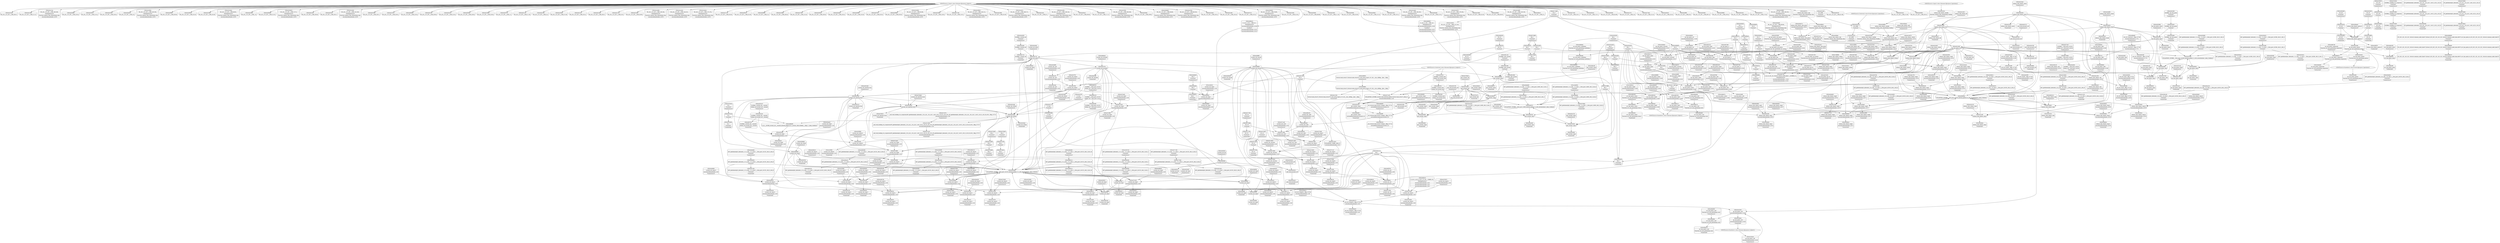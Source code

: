 digraph {
	CE0x4465c20 [shape=record,shape=Mrecord,label="{CE0x4465c20|current_sid:_tmp18|security/selinux/hooks.c,218|*SummSource*}"]
	CE0x442f4d0 [shape=record,shape=Mrecord,label="{CE0x442f4d0|80:_i32,_112:_i8*,_:_CRE_59,60_}"]
	CE0x4469840 [shape=record,shape=Mrecord,label="{CE0x4469840|ipc_has_perm:_call2|security/selinux/hooks.c,5136|*SummSource*}"]
	CE0x446ac10 [shape=record,shape=Mrecord,label="{CE0x446ac10|avc_has_perm:_tsid|Function::avc_has_perm&Arg::tsid::}"]
	CE0x444d2f0 [shape=record,shape=Mrecord,label="{CE0x444d2f0|i64*_getelementptr_inbounds_(_11_x_i64_,_11_x_i64_*___llvm_gcov_ctr125,_i64_0,_i64_8)|*Constant*|*SummSink*}"]
	CE0x447db00 [shape=record,shape=Mrecord,label="{CE0x447db00|i32_218|*Constant*|*SummSink*}"]
	CE0x442bde0 [shape=record,shape=Mrecord,label="{CE0x442bde0|80:_i32,_112:_i8*,_:_CRE_84,88_|*MultipleSource*|Function::selinux_shm_shmat&Arg::shp::|security/selinux/hooks.c,5379}"]
	CE0x441d7b0 [shape=record,shape=Mrecord,label="{CE0x441d7b0|80:_i32,_112:_i8*,_:_CRE_96,100_|*MultipleSource*|Function::selinux_shm_shmat&Arg::shp::|security/selinux/hooks.c,5379}"]
	CE0x44394a0 [shape=record,shape=Mrecord,label="{CE0x44394a0|selinux_shm_shmat:_tmp3|security/selinux/hooks.c,5374}"]
	CE0x442ba80 [shape=record,shape=Mrecord,label="{CE0x442ba80|80:_i32,_112:_i8*,_:_CRE_80,84_|*MultipleSource*|Function::selinux_shm_shmat&Arg::shp::|security/selinux/hooks.c,5379}"]
	CE0x4415ee0 [shape=record,shape=Mrecord,label="{CE0x4415ee0|80:_i32,_112:_i8*,_:_CRE_50,51_}"]
	CE0x446bef0 [shape=record,shape=Mrecord,label="{CE0x446bef0|_ret_i32_%retval.0,_!dbg_!27728|security/selinux/avc.c,775|*SummSource*}"]
	CE0x4460ad0 [shape=record,shape=Mrecord,label="{CE0x4460ad0|current_sid:_call4|security/selinux/hooks.c,218}"]
	CE0x4472580 [shape=record,shape=Mrecord,label="{CE0x4472580|i32_22|*Constant*|*SummSource*}"]
	CE0x4468f90 [shape=record,shape=Mrecord,label="{CE0x4468f90|ipc_has_perm:_sclass|security/selinux/hooks.c,5136|*SummSource*}"]
	CE0x447d970 [shape=record,shape=Mrecord,label="{CE0x447d970|i32_218|*Constant*|*SummSource*}"]
	CE0x4452460 [shape=record,shape=Mrecord,label="{CE0x4452460|i64*_getelementptr_inbounds_(_2_x_i64_,_2_x_i64_*___llvm_gcov_ctr294,_i64_0,_i64_1)|*Constant*}"]
	CE0x442ca60 [shape=record,shape=Mrecord,label="{CE0x442ca60|80:_i32,_112:_i8*,_:_CRE_18,19_}"]
	CE0x446c410 [shape=record,shape=Mrecord,label="{CE0x446c410|GLOBAL:___llvm_gcov_ctr125|Global_var:__llvm_gcov_ctr125}"]
	CE0x444f510 [shape=record,shape=Mrecord,label="{CE0x444f510|current_sid:_bb|*SummSink*}"]
	CE0x4452f40 [shape=record,shape=Mrecord,label="{CE0x4452f40|current_sid:_tmp8|security/selinux/hooks.c,218}"]
	CE0x4435190 [shape=record,shape=Mrecord,label="{CE0x4435190|i64*_getelementptr_inbounds_(_11_x_i64_,_11_x_i64_*___llvm_gcov_ctr125,_i64_0,_i64_0)|*Constant*|*SummSink*}"]
	CE0x442da50 [shape=record,shape=Mrecord,label="{CE0x442da50|selinux_shm_shmat:_tmp4|security/selinux/hooks.c,5374|*SummSource*}"]
	CE0x4428720 [shape=record,shape=Mrecord,label="{CE0x4428720|80:_i32,_112:_i8*,_:_CRE_31,32_}"]
	CE0x4468e10 [shape=record,shape=Mrecord,label="{CE0x4468e10|ipc_has_perm:_sclass|security/selinux/hooks.c,5136}"]
	CE0x441d120 [shape=record,shape=Mrecord,label="{CE0x441d120|selinux_shm_shmat:_tmp1|*SummSource*}"]
	CE0x443b3d0 [shape=record,shape=Mrecord,label="{CE0x443b3d0|i32_48|*Constant*|*SummSource*}"]
	CE0x444f450 [shape=record,shape=Mrecord,label="{CE0x444f450|current_sid:_bb|*SummSource*}"]
	CE0x4474560 [shape=record,shape=Mrecord,label="{CE0x4474560|i64_5|*Constant*|*SummSource*}"]
	CE0x442b950 [shape=record,shape=Mrecord,label="{CE0x442b950|80:_i32,_112:_i8*,_:_CRE_76,80_|*MultipleSource*|Function::selinux_shm_shmat&Arg::shp::|security/selinux/hooks.c,5379}"]
	CE0x4415430 [shape=record,shape=Mrecord,label="{CE0x4415430|80:_i32,_112:_i8*,_:_CRE_41,42_}"]
	CE0x446f7b0 [shape=record,shape=Mrecord,label="{CE0x446f7b0|current_sid:_sid|security/selinux/hooks.c,220|*SummSource*}"]
	CE0x61716f0 [shape=record,shape=Mrecord,label="{CE0x61716f0|i32_0|*Constant*|*SummSink*}"]
	CE0x442b360 [shape=record,shape=Mrecord,label="{CE0x442b360|80:_i32,_112:_i8*,_:_CRE_68,69_}"]
	CE0x442c930 [shape=record,shape=Mrecord,label="{CE0x442c930|80:_i32,_112:_i8*,_:_CRE_17,18_}"]
	CE0x4473bd0 [shape=record,shape=Mrecord,label="{CE0x4473bd0|i64_0|*Constant*}"]
	CE0x4428390 [shape=record,shape=Mrecord,label="{CE0x4428390|80:_i32,_112:_i8*,_:_CRE_28,29_}"]
	CE0x443cfe0 [shape=record,shape=Mrecord,label="{CE0x443cfe0|selinux_shm_shmat:_tmp7|security/selinux/hooks.c,5375|*SummSource*}"]
	CE0x4452850 [shape=record,shape=Mrecord,label="{CE0x4452850|current_sid:_land.lhs.true2}"]
	CE0x4439cd0 [shape=record,shape=Mrecord,label="{CE0x4439cd0|selinux_shm_shmat:_tmp9|security/selinux/hooks.c,5377|*SummSource*}"]
	CE0x443c170 [shape=record,shape=Mrecord,label="{CE0x443c170|i1_true|*Constant*}"]
	CE0x4417110 [shape=record,shape=Mrecord,label="{CE0x4417110|selinux_shm_shmat:_tmp6|security/selinux/hooks.c,5375|*SummSink*}"]
	CE0x4435d90 [shape=record,shape=Mrecord,label="{CE0x4435d90|_ret_i32_%call,_!dbg_!27724|security/selinux/hooks.c,5379}"]
	CE0x4425390 [shape=record,shape=Mrecord,label="{CE0x4425390|selinux_shm_shmat:_shmflg|Function::selinux_shm_shmat&Arg::shmflg::|*SummSink*}"]
	CE0x4441f90 [shape=record,shape=Mrecord,label="{CE0x4441f90|COLLAPSED:_GCMRE___llvm_gcov_ctr294_internal_global_2_x_i64_zeroinitializer:_elem_0:default:}"]
	CE0x62f3820 [shape=record,shape=Mrecord,label="{CE0x62f3820|selinux_shm_shmat:_tmp11|security/selinux/hooks.c,5379|*SummSource*}"]
	CE0x444e9d0 [shape=record,shape=Mrecord,label="{CE0x444e9d0|i64*_getelementptr_inbounds_(_11_x_i64_,_11_x_i64_*___llvm_gcov_ctr125,_i64_0,_i64_6)|*Constant*|*SummSource*}"]
	CE0x4471740 [shape=record,shape=Mrecord,label="{CE0x4471740|i32_78|*Constant*|*SummSink*}"]
	CE0x447d3d0 [shape=record,shape=Mrecord,label="{CE0x447d3d0|GLOBAL:_lockdep_rcu_suspicious|*Constant*|*SummSink*}"]
	CE0x4426fa0 [shape=record,shape=Mrecord,label="{CE0x4426fa0|80:_i32,_112:_i8*,_:_CRE_12,13_}"]
	CE0x442c250 [shape=record,shape=Mrecord,label="{CE0x442c250|80:_i32,_112:_i8*,_:_CRE_10,11_}"]
	CE0x4460c50 [shape=record,shape=Mrecord,label="{CE0x4460c50|current_sid:_call4|security/selinux/hooks.c,218|*SummSource*}"]
	CE0x44685f0 [shape=record,shape=Mrecord,label="{CE0x44685f0|0:_i16,_4:_i32,_:_CRE_4,8_|*MultipleSource*|security/selinux/hooks.c,5136|*LoadInst*|security/selinux/hooks.c,5131|security/selinux/hooks.c,5131}"]
	CE0x4433040 [shape=record,shape=Mrecord,label="{CE0x4433040|ipc_has_perm:_perms|Function::ipc_has_perm&Arg::perms::|*SummSink*}"]
	CE0x444c4b0 [shape=record,shape=Mrecord,label="{CE0x444c4b0|GLOBAL:_current_sid|*Constant*}"]
	CE0x441eee0 [shape=record,shape=Mrecord,label="{CE0x441eee0|80:_i32,_112:_i8*,_:_CRE_184,192_|*MultipleSource*|Function::selinux_shm_shmat&Arg::shp::|security/selinux/hooks.c,5379}"]
	CE0x4467380 [shape=record,shape=Mrecord,label="{CE0x4467380|ipc_has_perm:_u|security/selinux/hooks.c,5134|*SummSource*}"]
	CE0x4443520 [shape=record,shape=Mrecord,label="{CE0x4443520|get_current:_tmp4|./arch/x86/include/asm/current.h,14}"]
	CE0x4440ad0 [shape=record,shape=Mrecord,label="{CE0x4440ad0|80:_i32,_112:_i8*,_:_CRE_21,22_}"]
	CE0x44352d0 [shape=record,shape=Mrecord,label="{CE0x44352d0|current_sid:_land.lhs.true|*SummSource*}"]
	CE0x444e850 [shape=record,shape=Mrecord,label="{CE0x444e850|i64*_getelementptr_inbounds_(_11_x_i64_,_11_x_i64_*___llvm_gcov_ctr125,_i64_0,_i64_6)|*Constant*}"]
	CE0x4438440 [shape=record,shape=Mrecord,label="{CE0x4438440|current_sid:_do.end|*SummSink*}"]
	CE0x4465220 [shape=record,shape=Mrecord,label="{CE0x4465220|i64*_getelementptr_inbounds_(_11_x_i64_,_11_x_i64_*___llvm_gcov_ctr125,_i64_0,_i64_9)|*Constant*|*SummSink*}"]
	CE0x4435bc0 [shape=record,shape=Mrecord,label="{CE0x4435bc0|i64*_getelementptr_inbounds_(_2_x_i64_,_2_x_i64_*___llvm_gcov_ctr294,_i64_0,_i64_0)|*Constant*|*SummSink*}"]
	CE0x441ed10 [shape=record,shape=Mrecord,label="{CE0x441ed10|80:_i32,_112:_i8*,_:_CRE_176,184_|*MultipleSource*|Function::selinux_shm_shmat&Arg::shp::|security/selinux/hooks.c,5379}"]
	CE0x3cf1fd0 [shape=record,shape=Mrecord,label="{CE0x3cf1fd0|i64*_getelementptr_inbounds_(_6_x_i64_,_6_x_i64_*___llvm_gcov_ctr316,_i64_0,_i64_3)|*Constant*}"]
	CE0x4425320 [shape=record,shape=Mrecord,label="{CE0x4425320|selinux_shm_shmat:_shmflg|Function::selinux_shm_shmat&Arg::shmflg::|*SummSource*}"]
	CE0x4436f00 [shape=record,shape=Mrecord,label="{CE0x4436f00|selinux_shm_shmat:_shmflg|Function::selinux_shm_shmat&Arg::shmflg::}"]
	CE0x4432df0 [shape=record,shape=Mrecord,label="{CE0x4432df0|_ret_i32_%call2,_!dbg_!27728|security/selinux/hooks.c,5136}"]
	CE0x446b050 [shape=record,shape=Mrecord,label="{CE0x446b050|avc_has_perm:_tclass|Function::avc_has_perm&Arg::tclass::}"]
	CE0x44331c0 [shape=record,shape=Mrecord,label="{CE0x44331c0|ipc_has_perm:_bb|*SummSink*}"]
	CE0x446aa10 [shape=record,shape=Mrecord,label="{CE0x446aa10|avc_has_perm:_ssid|Function::avc_has_perm&Arg::ssid::|*SummSink*}"]
	CE0x4466e80 [shape=record,shape=Mrecord,label="{CE0x4466e80|0:_i8,_:_GCMR_current_sid.__warned_internal_global_i8_0,_section_.data.unlikely_,_align_1:_elem_0:default:}"]
	CE0x443fb30 [shape=record,shape=Mrecord,label="{CE0x443fb30|selinux_shm_shmat:_shp|Function::selinux_shm_shmat&Arg::shp::}"]
	CE0x4440460 [shape=record,shape=Mrecord,label="{CE0x4440460|get_current:_tmp2|*SummSink*}"]
	CE0x4462520 [shape=record,shape=Mrecord,label="{CE0x4462520|ipc_has_perm:_type|security/selinux/hooks.c,5133|*SummSource*}"]
	CE0x4415560 [shape=record,shape=Mrecord,label="{CE0x4415560|80:_i32,_112:_i8*,_:_CRE_42,43_}"]
	CE0x4425470 [shape=record,shape=Mrecord,label="{CE0x4425470|selinux_shm_shmat:_and|security/selinux/hooks.c,5374}"]
	CE0x44c1410 [shape=record,shape=Mrecord,label="{CE0x44c1410|GLOBAL:_current_task|Global_var:current_task|*SummSource*}"]
	CE0x4442d20 [shape=record,shape=Mrecord,label="{CE0x4442d20|current_sid:_tmp}"]
	CE0x444c9d0 [shape=record,shape=Mrecord,label="{CE0x444c9d0|get_current:_tmp1|*SummSink*}"]
	CE0x443ff40 [shape=record,shape=Mrecord,label="{CE0x443ff40|selinux_shm_shmat:_and|security/selinux/hooks.c,5374|*SummSink*}"]
	"CONST[source:1(input),value:2(dynamic)][purpose:{object}]"
	CE0x4438d10 [shape=record,shape=Mrecord,label="{CE0x4438d10|_ret_i32_%tmp24,_!dbg_!27742|security/selinux/hooks.c,220|*SummSource*}"]
	CE0x444bdf0 [shape=record,shape=Mrecord,label="{CE0x444bdf0|ipc_has_perm:_tmp4|*LoadInst*|security/selinux/hooks.c,5131|*SummSink*}"]
	CE0x6374960 [shape=record,shape=Mrecord,label="{CE0x6374960|i64_2|*Constant*|*SummSource*}"]
	CE0x442f600 [shape=record,shape=Mrecord,label="{CE0x442f600|80:_i32,_112:_i8*,_:_CRE_60,61_}"]
	CE0x444c7c0 [shape=record,shape=Mrecord,label="{CE0x444c7c0|current_sid:_entry}"]
	CE0x44374f0 [shape=record,shape=Mrecord,label="{CE0x44374f0|selinux_shm_shmat:_tmp2|security/selinux/hooks.c,5374}"]
	CE0x4434320 [shape=record,shape=Mrecord,label="{CE0x4434320|_call_void_mcount()_#3}"]
	CE0x4467f90 [shape=record,shape=Mrecord,label="{CE0x4467f90|ipc_has_perm:_sid1|security/selinux/hooks.c,5136|*SummSource*}"]
	CE0x446b780 [shape=record,shape=Mrecord,label="{CE0x446b780|avc_has_perm:_requested|Function::avc_has_perm&Arg::requested::|*SummSource*}"]
	CE0x441def0 [shape=record,shape=Mrecord,label="{CE0x441def0|80:_i32,_112:_i8*,_:_CRE_120,128_|*MultipleSource*|Function::selinux_shm_shmat&Arg::shp::|security/selinux/hooks.c,5379}"]
	CE0x44b5580 [shape=record,shape=Mrecord,label="{CE0x44b5580|GLOBAL:_current_task|Global_var:current_task|*SummSink*}"]
	CE0x4464b80 [shape=record,shape=Mrecord,label="{CE0x4464b80|i8*_getelementptr_inbounds_(_45_x_i8_,_45_x_i8_*_.str12,_i32_0,_i32_0)|*Constant*|*SummSource*}"]
	CE0x4424530 [shape=record,shape=Mrecord,label="{CE0x4424530|i32_16|*Constant*|*SummSource*}"]
	CE0x446f1a0 [shape=record,shape=Mrecord,label="{CE0x446f1a0|current_sid:_tmp23|security/selinux/hooks.c,218|*SummSink*}"]
	CE0x443fac0 [shape=record,shape=Mrecord,label="{CE0x443fac0|80:_i32,_112:_i8*,_:_CRE_0,1_}"]
	CE0x446c6f0 [shape=record,shape=Mrecord,label="{CE0x446c6f0|GLOBAL:___llvm_gcov_ctr125|Global_var:__llvm_gcov_ctr125|*SummSink*}"]
	CE0x4471a40 [shape=record,shape=Mrecord,label="{CE0x4471a40|current_sid:_cred|security/selinux/hooks.c,218|*SummSource*}"]
	CE0x4427430 [shape=record,shape=Mrecord,label="{CE0x4427430|80:_i32,_112:_i8*,_:_CRE_16,17_}"]
	CE0x44648b0 [shape=record,shape=Mrecord,label="{CE0x44648b0|i8_4|*Constant*|*SummSink*}"]
	CE0x4419c80 [shape=record,shape=Mrecord,label="{CE0x4419c80|selinux_shm_shmat:_if.else}"]
	CE0x4438e20 [shape=record,shape=Mrecord,label="{CE0x4438e20|_ret_i32_%tmp24,_!dbg_!27742|security/selinux/hooks.c,220|*SummSink*}"]
	CE0x4465290 [shape=record,shape=Mrecord,label="{CE0x4465290|current_sid:_tmp17|security/selinux/hooks.c,218}"]
	CE0x442b5c0 [shape=record,shape=Mrecord,label="{CE0x442b5c0|80:_i32,_112:_i8*,_:_CRE_70,71_}"]
	CE0x442b000 [shape=record,shape=Mrecord,label="{CE0x442b000|80:_i32,_112:_i8*,_:_CRE_65,66_}"]
	CE0x4452c40 [shape=record,shape=Mrecord,label="{CE0x4452c40|ipc_has_perm:_tmp1|*SummSource*}"]
	CE0x4441470 [shape=record,shape=Mrecord,label="{CE0x4441470|80:_i32,_112:_i8*,_:_CRE_5,6_}"]
	CE0x4469710 [shape=record,shape=Mrecord,label="{CE0x4469710|ipc_has_perm:_call2|security/selinux/hooks.c,5136}"]
	CE0x4465ec0 [shape=record,shape=Mrecord,label="{CE0x4465ec0|current_sid:_tmp19|security/selinux/hooks.c,218}"]
	CE0x446bbb0 [shape=record,shape=Mrecord,label="{CE0x446bbb0|avc_has_perm:_auditdata|Function::avc_has_perm&Arg::auditdata::|*SummSource*}"]
	CE0x4477180 [shape=record,shape=Mrecord,label="{CE0x4477180|i64*_getelementptr_inbounds_(_11_x_i64_,_11_x_i64_*___llvm_gcov_ctr125,_i64_0,_i64_0)|*Constant*|*SummSource*}"]
	CE0x44700b0 [shape=record,shape=Mrecord,label="{CE0x44700b0|i64*_getelementptr_inbounds_(_2_x_i64_,_2_x_i64_*___llvm_gcov_ctr98,_i64_0,_i64_0)|*Constant*|*SummSink*}"]
	CE0x44335f0 [shape=record,shape=Mrecord,label="{CE0x44335f0|_ret_i32_%call2,_!dbg_!27728|security/selinux/hooks.c,5136|*SummSink*}"]
	CE0x441caf0 [shape=record,shape=Mrecord,label="{CE0x441caf0|selinux_shm_shmat:_tmp1}"]
	CE0x44170a0 [shape=record,shape=Mrecord,label="{CE0x44170a0|selinux_shm_shmat:_tmp6|security/selinux/hooks.c,5375}"]
	CE0x444fd10 [shape=record,shape=Mrecord,label="{CE0x444fd10|current_sid:_tmp4|security/selinux/hooks.c,218|*SummSource*}"]
	CE0x447d4d0 [shape=record,shape=Mrecord,label="{CE0x447d4d0|i8*_getelementptr_inbounds_(_25_x_i8_,_25_x_i8_*_.str3,_i32_0,_i32_0)|*Constant*}"]
	CE0x4464b10 [shape=record,shape=Mrecord,label="{CE0x4464b10|i8*_getelementptr_inbounds_(_45_x_i8_,_45_x_i8_*_.str12,_i32_0,_i32_0)|*Constant*}"]
	CE0x442aa10 [shape=record,shape=Mrecord,label="{CE0x442aa10|selinux_shm_shmat:_bb|*SummSink*}"]
	CE0x4433480 [shape=record,shape=Mrecord,label="{CE0x4433480|_ret_i32_%call2,_!dbg_!27728|security/selinux/hooks.c,5136|*SummSource*}"]
	CE0x4466770 [shape=record,shape=Mrecord,label="{CE0x4466770|current_sid:_tmp20|security/selinux/hooks.c,218}"]
	CE0x446f6c0 [shape=record,shape=Mrecord,label="{CE0x446f6c0|current_sid:_sid|security/selinux/hooks.c,220}"]
	"CONST[source:2(external),value:0(static)][purpose:{operation}]"
	CE0x4432a60 [shape=record,shape=Mrecord,label="{CE0x4432a60|ipc_has_perm:_perms|Function::ipc_has_perm&Arg::perms::}"]
	CE0x44718d0 [shape=record,shape=Mrecord,label="{CE0x44718d0|current_sid:_cred|security/selinux/hooks.c,218}"]
	CE0x44717b0 [shape=record,shape=Mrecord,label="{CE0x44717b0|i32_78|*Constant*|*SummSource*}"]
	CE0x4468c10 [shape=record,shape=Mrecord,label="{CE0x4468c10|ipc_has_perm:_tmp7|security/selinux/hooks.c,5136|*SummSink*}"]
	CE0x44751d0 [shape=record,shape=Mrecord,label="{CE0x44751d0|current_sid:_tmp6|security/selinux/hooks.c,218}"]
	CE0x4452290 [shape=record,shape=Mrecord,label="{CE0x4452290|_call_void_mcount()_#3|*SummSink*}"]
	CE0x4470b40 [shape=record,shape=Mrecord,label="{CE0x4470b40|get_current:_bb|*SummSource*}"]
	CE0x4462780 [shape=record,shape=Mrecord,label="{CE0x4462780|0:_i8,_8:_i32,_24:_%struct.selinux_audit_data*,_:_SCMRE_0,1_|*MultipleSource*|security/selinux/hooks.c, 5128|security/selinux/hooks.c,5133}"]
	CE0x44729c0 [shape=record,shape=Mrecord,label="{CE0x44729c0|current_sid:_security|security/selinux/hooks.c,218|*SummSink*}"]
	CE0x44270a0 [shape=record,shape=Mrecord,label="{CE0x44270a0|80:_i32,_112:_i8*,_:_CRE_13,14_}"]
	CE0x4440e30 [shape=record,shape=Mrecord,label="{CE0x4440e30|80:_i32,_112:_i8*,_:_CRE_24,25_}"]
	CE0x444dd70 [shape=record,shape=Mrecord,label="{CE0x444dd70|current_sid:_tmp7|security/selinux/hooks.c,218}"]
	CE0x447dfb0 [shape=record,shape=Mrecord,label="{CE0x447dfb0|i64_1|*Constant*}"]
	CE0x443a8c0 [shape=record,shape=Mrecord,label="{CE0x443a8c0|i64*_getelementptr_inbounds_(_6_x_i64_,_6_x_i64_*___llvm_gcov_ctr316,_i64_0,_i64_5)|*Constant*|*SummSource*}"]
	CE0x442bff0 [shape=record,shape=Mrecord,label="{CE0x442bff0|80:_i32,_112:_i8*,_:_CRE_8,9_}"]
	CE0x4439b60 [shape=record,shape=Mrecord,label="{CE0x4439b60|selinux_shm_shmat:_tmp9|security/selinux/hooks.c,5377}"]
	CE0x444f6f0 [shape=record,shape=Mrecord,label="{CE0x444f6f0|current_sid:_do.end|*SummSource*}"]
	CE0x444bf20 [shape=record,shape=Mrecord,label="{CE0x444bf20|current_sid:_tmp2|*SummSource*}"]
	CE0x4443bf0 [shape=record,shape=Mrecord,label="{CE0x4443bf0|current_sid:_tmp3|*SummSink*}"]
	CE0x443c640 [shape=record,shape=Mrecord,label="{CE0x443c640|i64*_getelementptr_inbounds_(_11_x_i64_,_11_x_i64_*___llvm_gcov_ctr125,_i64_0,_i64_8)|*Constant*}"]
	CE0x442a1b0 [shape=record,shape=Mrecord,label="{CE0x442a1b0|i64*_getelementptr_inbounds_(_6_x_i64_,_6_x_i64_*___llvm_gcov_ctr316,_i64_0,_i64_0)|*Constant*}"]
	CE0x5ab1860 [shape=record,shape=Mrecord,label="{CE0x5ab1860|selinux_shm_shmat:_tmp4|security/selinux/hooks.c,5374}"]
	CE0x444f920 [shape=record,shape=Mrecord,label="{CE0x444f920|%struct.task_struct*_(%struct.task_struct**)*_asm_movq_%gs:$_1:P_,$0_,_r,im,_dirflag_,_fpsr_,_flags_|*SummSource*}"]
	CE0x442b490 [shape=record,shape=Mrecord,label="{CE0x442b490|80:_i32,_112:_i8*,_:_CRE_69,70_}"]
	CE0x44406a0 [shape=record,shape=Mrecord,label="{CE0x44406a0|ipc_has_perm:_tmp2|*SummSink*}"]
	CE0x4437930 [shape=record,shape=Mrecord,label="{CE0x4437930|ipc_has_perm:_tmp|*SummSink*}"]
	CE0x442a320 [shape=record,shape=Mrecord,label="{CE0x442a320|i64*_getelementptr_inbounds_(_2_x_i64_,_2_x_i64_*___llvm_gcov_ctr98,_i64_0,_i64_1)|*Constant*|*SummSink*}"]
	CE0x4428980 [shape=record,shape=Mrecord,label="{CE0x4428980|80:_i32,_112:_i8*,_:_CRE_33,34_}"]
	CE0x4464ec0 [shape=record,shape=Mrecord,label="{CE0x4464ec0|i64*_getelementptr_inbounds_(_11_x_i64_,_11_x_i64_*___llvm_gcov_ctr125,_i64_0,_i64_9)|*Constant*}"]
	CE0x4473ce0 [shape=record,shape=Mrecord,label="{CE0x4473ce0|current_sid:_tmp5|security/selinux/hooks.c,218}"]
	CE0x4440900 [shape=record,shape=Mrecord,label="{CE0x4440900|selinux_shm_shmat:_tmp5|security/selinux/hooks.c,5374|*SummSink*}"]
	CE0x442b100 [shape=record,shape=Mrecord,label="{CE0x442b100|80:_i32,_112:_i8*,_:_CRE_66,67_}"]
	CE0x4434420 [shape=record,shape=Mrecord,label="{CE0x4434420|_call_void_mcount()_#3|*SummSource*}"]
	CE0x442f270 [shape=record,shape=Mrecord,label="{CE0x442f270|80:_i32,_112:_i8*,_:_CRE_57,58_}"]
	CE0x444f680 [shape=record,shape=Mrecord,label="{CE0x444f680|current_sid:_do.end}"]
	CE0x441d980 [shape=record,shape=Mrecord,label="{CE0x441d980|80:_i32,_112:_i8*,_:_CRE_100,102_|*MultipleSource*|Function::selinux_shm_shmat&Arg::shp::|security/selinux/hooks.c,5379}"]
	CE0x4432510 [shape=record,shape=Mrecord,label="{CE0x4432510|ipc_has_perm:_entry}"]
	CE0x4465950 [shape=record,shape=Mrecord,label="{CE0x4465950|current_sid:_tmp19|security/selinux/hooks.c,218|*SummSource*}"]
	CE0x4468760 [shape=record,shape=Mrecord,label="{CE0x4468760|ipc_has_perm:_tmp7|security/selinux/hooks.c,5136}"]
	CE0x446a200 [shape=record,shape=Mrecord,label="{CE0x446a200|avc_has_perm:_entry|*SummSource*}"]
	CE0x442e750 [shape=record,shape=Mrecord,label="{CE0x442e750|current_sid:_do.body}"]
	CE0x442b230 [shape=record,shape=Mrecord,label="{CE0x442b230|80:_i32,_112:_i8*,_:_CRE_67,68_}"]
	CE0x4475f70 [shape=record,shape=Mrecord,label="{CE0x4475f70|current_sid:_tmp16|security/selinux/hooks.c,218|*SummSink*}"]
	CE0x44281f0 [shape=record,shape=Mrecord,label="{CE0x44281f0|i64_1|*Constant*}"]
	CE0x4441bc0 [shape=record,shape=Mrecord,label="{CE0x4441bc0|80:_i32,_112:_i8*,_:_CRE_37,38_}"]
	CE0x44285f0 [shape=record,shape=Mrecord,label="{CE0x44285f0|80:_i32,_112:_i8*,_:_CRE_30,31_}"]
	CE0x4432790 [shape=record,shape=Mrecord,label="{CE0x4432790|ipc_has_perm:_ipc_perms|Function::ipc_has_perm&Arg::ipc_perms::|*SummSink*}"]
	CE0x44679d0 [shape=record,shape=Mrecord,label="{CE0x44679d0|ipc_has_perm:_ipc_id|security/selinux/hooks.c,5134|*SummSource*}"]
	CE0x4415a20 [shape=record,shape=Mrecord,label="{CE0x4415a20|80:_i32,_112:_i8*,_:_CRE_46,47_}"]
	CE0x446a8b0 [shape=record,shape=Mrecord,label="{CE0x446a8b0|avc_has_perm:_ssid|Function::avc_has_perm&Arg::ssid::}"]
	CE0x4439ea0 [shape=record,shape=Mrecord,label="{CE0x4439ea0|selinux_shm_shmat:_perms.0|*SummSource*}"]
	CE0x4464610 [shape=record,shape=Mrecord,label="{CE0x4464610|i8_4|*Constant*}"]
	CE0x447c900 [shape=record,shape=Mrecord,label="{CE0x447c900|_call_void_lockdep_rcu_suspicious(i8*_getelementptr_inbounds_(_25_x_i8_,_25_x_i8_*_.str3,_i32_0,_i32_0),_i32_218,_i8*_getelementptr_inbounds_(_45_x_i8_,_45_x_i8_*_.str12,_i32_0,_i32_0))_#10,_!dbg_!27727|security/selinux/hooks.c,218}"]
	CE0x44231e0 [shape=record,shape=Mrecord,label="{CE0x44231e0|ipc_has_perm:_tmp3|*SummSource*}"]
	CE0x446b530 [shape=record,shape=Mrecord,label="{CE0x446b530|_ret_i32_%retval.0,_!dbg_!27728|security/selinux/avc.c,775}"]
	CE0x442c380 [shape=record,shape=Mrecord,label="{CE0x442c380|80:_i32,_112:_i8*,_:_CRE_11,12_}"]
	CE0x446ad40 [shape=record,shape=Mrecord,label="{CE0x446ad40|avc_has_perm:_tsid|Function::avc_has_perm&Arg::tsid::|*SummSource*}"]
	CE0x4448160 [shape=record,shape=Mrecord,label="{CE0x4448160|current_sid:_tmp13|security/selinux/hooks.c,218|*SummSink*}"]
	CE0x443ce90 [shape=record,shape=Mrecord,label="{CE0x443ce90|selinux_shm_shmat:_tmp7|security/selinux/hooks.c,5375}"]
	CE0x4469e70 [shape=record,shape=Mrecord,label="{CE0x4469e70|i32_(i32,_i32,_i16,_i32,_%struct.common_audit_data*)*_bitcast_(i32_(i32,_i32,_i16,_i32,_%struct.common_audit_data.495*)*_avc_has_perm_to_i32_(i32,_i32,_i16,_i32,_%struct.common_audit_data*)*)|*Constant*|*SummSink*}"]
	CE0x4465650 [shape=record,shape=Mrecord,label="{CE0x4465650|current_sid:_tmp17|security/selinux/hooks.c,218|*SummSource*}"]
	CE0x4416640 [shape=record,shape=Mrecord,label="{CE0x4416640|ipc_has_perm:_call|security/selinux/hooks.c,5129|*SummSink*}"]
	CE0x441e7a0 [shape=record,shape=Mrecord,label="{CE0x441e7a0|80:_i32,_112:_i8*,_:_CRE_160,168_|*MultipleSource*|Function::selinux_shm_shmat&Arg::shp::|security/selinux/hooks.c,5379}"]
	CE0x442edb0 [shape=record,shape=Mrecord,label="{CE0x442edb0|80:_i32,_112:_i8*,_:_CRE_53,54_}"]
	CE0x4460840 [shape=record,shape=Mrecord,label="{CE0x4460840|current_sid:_tmp20|security/selinux/hooks.c,218|*SummSink*}"]
	CE0x44520f0 [shape=record,shape=Mrecord,label="{CE0x44520f0|_call_void_mcount()_#3}"]
	CE0x4474480 [shape=record,shape=Mrecord,label="{CE0x4474480|i64_5|*Constant*}"]
	CE0x446a950 [shape=record,shape=Mrecord,label="{CE0x446a950|avc_has_perm:_ssid|Function::avc_has_perm&Arg::ssid::|*SummSource*}"]
	CE0x4416010 [shape=record,shape=Mrecord,label="{CE0x4416010|80:_i32,_112:_i8*,_:_CRE_51,52_}"]
	CE0x4441830 [shape=record,shape=Mrecord,label="{CE0x4441830|80:_i32,_112:_i8*,_:_CRE_34,35_}"]
	CE0x4448d50 [shape=record,shape=Mrecord,label="{CE0x4448d50|ipc_has_perm:_ad|security/selinux/hooks.c, 5128}"]
	CE0x444b350 [shape=record,shape=Mrecord,label="{CE0x444b350|i32_10|*Constant*|*SummSource*}"]
	CE0x4444710 [shape=record,shape=Mrecord,label="{CE0x4444710|_call_void_mcount()_#3|*SummSource*}"]
	CE0x44256c0 [shape=record,shape=Mrecord,label="{CE0x44256c0|selinux_shm_shmat:_tmp10|security/selinux/hooks.c,5379|*SummSink*}"]
	CE0x443aec0 [shape=record,shape=Mrecord,label="{CE0x443aec0|80:_i32,_112:_i8*,_:_CRE_3,4_}"]
	CE0x4426230 [shape=record,shape=Mrecord,label="{CE0x4426230|_call_void_mcount()_#3|*SummSink*}"]
	CE0x443d6c0 [shape=record,shape=Mrecord,label="{CE0x443d6c0|selinux_shm_shmat:_tmp11|security/selinux/hooks.c,5379|*SummSink*}"]
	CE0x4461d10 [shape=record,shape=Mrecord,label="{CE0x4461d10|ipc_has_perm:_tmp5|security/selinux/hooks.c,5131|*SummSource*}"]
	CE0x442a040 [shape=record,shape=Mrecord,label="{CE0x442a040|i64_0|*Constant*|*SummSource*}"]
	CE0x441f0b0 [shape=record,shape=Mrecord,label="{CE0x441f0b0|80:_i32,_112:_i8*,_:_CRE_192,200_|*MultipleSource*|Function::selinux_shm_shmat&Arg::shp::|security/selinux/hooks.c,5379}"]
	CE0x442e130 [shape=record,shape=Mrecord,label="{CE0x442e130|ipc_has_perm:_key|security/selinux/hooks.c,5134|*SummSink*}"]
	CE0x442f990 [shape=record,shape=Mrecord,label="{CE0x442f990|80:_i32,_112:_i8*,_:_CRE_63,64_}"]
	CE0x4428850 [shape=record,shape=Mrecord,label="{CE0x4428850|80:_i32,_112:_i8*,_:_CRE_32,33_}"]
	CE0x4472e90 [shape=record,shape=Mrecord,label="{CE0x4472e90|current_sid:_tmp22|security/selinux/hooks.c,218}"]
	CE0x44746d0 [shape=record,shape=Mrecord,label="{CE0x44746d0|i64_5|*Constant*|*SummSink*}"]
	CE0x442dd20 [shape=record,shape=Mrecord,label="{CE0x442dd20|i32_3|*Constant*}"]
	CE0x4472780 [shape=record,shape=Mrecord,label="{CE0x4472780|i32_22|*Constant*|*SummSink*}"]
	CE0x4472d10 [shape=record,shape=Mrecord,label="{CE0x4472d10|COLLAPSED:_CMRE:_elem_0::|security/selinux/hooks.c,218}"]
	CE0x44749b0 [shape=record,shape=Mrecord,label="{CE0x44749b0|current_sid:_tmp9|security/selinux/hooks.c,218}"]
	CE0x4443ef0 [shape=record,shape=Mrecord,label="{CE0x4443ef0|ipc_has_perm:_tmp}"]
	"CONST[source:2(external),value:2(dynamic)][purpose:{subject}]"
	CE0x4426e20 [shape=record,shape=Mrecord,label="{CE0x4426e20|i64*_getelementptr_inbounds_(_2_x_i64_,_2_x_i64_*___llvm_gcov_ctr294,_i64_0,_i64_1)|*Constant*|*SummSource*}"]
	CE0x4474f90 [shape=record,shape=Mrecord,label="{CE0x4474f90|current_sid:_tmp5|security/selinux/hooks.c,218|*SummSink*}"]
	CE0x4430c20 [shape=record,shape=Mrecord,label="{CE0x4430c20|selinux_shm_shmat:_call|security/selinux/hooks.c,5379|*SummSource*}"]
	CE0x443ace0 [shape=record,shape=Mrecord,label="{CE0x443ace0|selinux_shm_shmat:_shm_perm|security/selinux/hooks.c,5379|*SummSink*}"]
	CE0x4470a10 [shape=record,shape=Mrecord,label="{CE0x4470a10|get_current:_bb}"]
	CE0x4466a50 [shape=record,shape=Mrecord,label="{CE0x4466a50|current_sid:_do.body|*SummSource*}"]
	CE0x44158f0 [shape=record,shape=Mrecord,label="{CE0x44158f0|80:_i32,_112:_i8*,_:_CRE_45,46_}"]
	CE0x444aee0 [shape=record,shape=Mrecord,label="{CE0x444aee0|current_sid:_tmp8|security/selinux/hooks.c,218|*SummSource*}"]
	CE0x4474840 [shape=record,shape=Mrecord,label="{CE0x4474840|i64_4|*Constant*|*SummSource*}"]
	CE0x442fcf0 [shape=record,shape=Mrecord,label="{CE0x442fcf0|current_sid:_tobool1|security/selinux/hooks.c,218}"]
	CE0x444c8a0 [shape=record,shape=Mrecord,label="{CE0x444c8a0|current_sid:_entry|*SummSource*}"]
	CE0x444b8e0 [shape=record,shape=Mrecord,label="{CE0x444b8e0|ipc_has_perm:_security|security/selinux/hooks.c,5131|*SummSource*}"]
	CE0x441d3e0 [shape=record,shape=Mrecord,label="{CE0x441d3e0|80:_i32,_112:_i8*,_:_CRE_88,92_|*MultipleSource*|Function::selinux_shm_shmat&Arg::shp::|security/selinux/hooks.c,5379}"]
	CE0x4470c20 [shape=record,shape=Mrecord,label="{CE0x4470c20|get_current:_bb|*SummSink*}"]
	CE0x446ef50 [shape=record,shape=Mrecord,label="{CE0x446ef50|_ret_%struct.task_struct*_%tmp4,_!dbg_!27714|./arch/x86/include/asm/current.h,14|*SummSource*}"]
	CE0x4425650 [shape=record,shape=Mrecord,label="{CE0x4425650|selinux_shm_shmat:_tmp10|security/selinux/hooks.c,5379}"]
	CE0x447e020 [shape=record,shape=Mrecord,label="{CE0x447e020|get_current:_tmp1}"]
	CE0x4452980 [shape=record,shape=Mrecord,label="{CE0x4452980|i64_1|*Constant*}"]
	CE0x4438ae0 [shape=record,shape=Mrecord,label="{CE0x4438ae0|current_sid:_entry|*SummSink*}"]
	CE0x4426c80 [shape=record,shape=Mrecord,label="{CE0x4426c80|get_current:_tmp3|*SummSink*}"]
	CE0x4438030 [shape=record,shape=Mrecord,label="{CE0x4438030|ipc_has_perm:_tmp1|*SummSink*}"]
	CE0x448b700 [shape=record,shape=Mrecord,label="{CE0x448b700|GLOBAL:_current_task|Global_var:current_task}"]
	CE0x44416d0 [shape=record,shape=Mrecord,label="{CE0x44416d0|80:_i32,_112:_i8*,_:_CRE_7,8_}"]
	CE0x44693c0 [shape=record,shape=Mrecord,label="{CE0x44693c0|ipc_has_perm:_tmp8|security/selinux/hooks.c,5136|*SummSource*}"]
	CE0x442fbc0 [shape=record,shape=Mrecord,label="{CE0x442fbc0|current_sid:_tmp8|security/selinux/hooks.c,218|*SummSink*}"]
	CE0x4470670 [shape=record,shape=Mrecord,label="{CE0x4470670|current_sid:_tmp24|security/selinux/hooks.c,220|*SummSource*}"]
	CE0x44261c0 [shape=record,shape=Mrecord,label="{CE0x44261c0|i32_4096|*Constant*}"]
	CE0x4432bb0 [shape=record,shape=Mrecord,label="{CE0x4432bb0|ipc_has_perm:_ipc_perms|Function::ipc_has_perm&Arg::ipc_perms::|*SummSource*}"]
	CE0x447d0f0 [shape=record,shape=Mrecord,label="{CE0x447d0f0|GLOBAL:_lockdep_rcu_suspicious|*Constant*}"]
	CE0x447d340 [shape=record,shape=Mrecord,label="{CE0x447d340|GLOBAL:_lockdep_rcu_suspicious|*Constant*|*SummSource*}"]
	CE0x443a5d0 [shape=record,shape=Mrecord,label="{CE0x443a5d0|i64_0|*Constant*}"]
	CE0x4440bd0 [shape=record,shape=Mrecord,label="{CE0x4440bd0|80:_i32,_112:_i8*,_:_CRE_22,23_}"]
	CE0x4473330 [shape=record,shape=Mrecord,label="{CE0x4473330|current_sid:_tmp23|security/selinux/hooks.c,218}"]
	CE0x443b460 [shape=record,shape=Mrecord,label="{CE0x443b460|i32_48|*Constant*|*SummSink*}"]
	CE0x442ff00 [shape=record,shape=Mrecord,label="{CE0x442ff00|current_sid:_tobool1|security/selinux/hooks.c,218|*SummSink*}"]
	CE0x4437f00 [shape=record,shape=Mrecord,label="{CE0x4437f00|current_sid:_tobool|security/selinux/hooks.c,218}"]
	CE0x442dbc0 [shape=record,shape=Mrecord,label="{CE0x442dbc0|selinux_shm_shmat:_tmp4|security/selinux/hooks.c,5374|*SummSink*}"]
	CE0x4432ad0 [shape=record,shape=Mrecord,label="{CE0x4432ad0|ipc_has_perm:_ipc_perms|Function::ipc_has_perm&Arg::ipc_perms::}"]
	CE0x4465090 [shape=record,shape=Mrecord,label="{CE0x4465090|i64*_getelementptr_inbounds_(_11_x_i64_,_11_x_i64_*___llvm_gcov_ctr125,_i64_0,_i64_9)|*Constant*|*SummSource*}"]
	CE0x4416750 [shape=record,shape=Mrecord,label="{CE0x4416750|ipc_has_perm:_security|security/selinux/hooks.c,5131}"]
	CE0x444f890 [shape=record,shape=Mrecord,label="{CE0x444f890|%struct.task_struct*_(%struct.task_struct**)*_asm_movq_%gs:$_1:P_,$0_,_r,im,_dirflag_,_fpsr_,_flags_}"]
	CE0x442fdd0 [shape=record,shape=Mrecord,label="{CE0x442fdd0|current_sid:_tobool1|security/selinux/hooks.c,218|*SummSource*}"]
	CE0x4432e60 [shape=record,shape=Mrecord,label="{CE0x4432e60|ipc_has_perm:_perms|Function::ipc_has_perm&Arg::perms::|*SummSource*}"]
	CE0x4428b10 [shape=record,shape=Mrecord,label="{CE0x4428b10|i64*_getelementptr_inbounds_(_6_x_i64_,_6_x_i64_*___llvm_gcov_ctr316,_i64_0,_i64_4)|*Constant*|*SummSource*}"]
	CE0x446b180 [shape=record,shape=Mrecord,label="{CE0x446b180|avc_has_perm:_tclass|Function::avc_has_perm&Arg::tclass::|*SummSource*}"]
	CE0x443fc70 [shape=record,shape=Mrecord,label="{CE0x443fc70|selinux_shm_shmat:_shp|Function::selinux_shm_shmat&Arg::shp::|*SummSource*}"]
	CE0x44757b0 [shape=record,shape=Mrecord,label="{CE0x44757b0|current_sid:_tmp15|security/selinux/hooks.c,218|*SummSource*}"]
	CE0x444d6a0 [shape=record,shape=Mrecord,label="{CE0x444d6a0|current_sid:_tmp15|security/selinux/hooks.c,218}"]
	CE0x4427d50 [shape=record,shape=Mrecord,label="{CE0x4427d50|selinux_shm_shmat:_tmp2|security/selinux/hooks.c,5374|*SummSink*}"]
	CE0x4419d40 [shape=record,shape=Mrecord,label="{CE0x4419d40|i64*_getelementptr_inbounds_(_6_x_i64_,_6_x_i64_*___llvm_gcov_ctr316,_i64_0,_i64_0)|*Constant*|*SummSource*}"]
	CE0x444fca0 [shape=record,shape=Mrecord,label="{CE0x444fca0|current_sid:_tmp4|security/selinux/hooks.c,218}"]
	CE0x44521f0 [shape=record,shape=Mrecord,label="{CE0x44521f0|_call_void_mcount()_#3|*SummSource*}"]
	CE0x4425e90 [shape=record,shape=Mrecord,label="{CE0x4425e90|current_sid:_tmp7|security/selinux/hooks.c,218|*SummSink*}"]
	CE0x4433b10 [shape=record,shape=Mrecord,label="{CE0x4433b10|current_sid:_tmp10|security/selinux/hooks.c,218|*SummSource*}"]
	CE0x4466510 [shape=record,shape=Mrecord,label="{CE0x4466510|i64*_getelementptr_inbounds_(_11_x_i64_,_11_x_i64_*___llvm_gcov_ctr125,_i64_0,_i64_10)|*Constant*|*SummSink*}"]
	CE0x441dd20 [shape=record,shape=Mrecord,label="{CE0x441dd20|80:_i32,_112:_i8*,_:_CRE_112,120_|*MultipleSource*|Function::selinux_shm_shmat&Arg::shp::|security/selinux/hooks.c,5379}"]
	CE0x443a640 [shape=record,shape=Mrecord,label="{CE0x443a640|GLOBAL:___llvm_gcov_ctr316|Global_var:__llvm_gcov_ctr316|*SummSink*}"]
	CE0x444db20 [shape=record,shape=Mrecord,label="{CE0x444db20|current_sid:_tmp6|security/selinux/hooks.c,218|*SummSource*}"]
	CE0x44684c0 [shape=record,shape=Mrecord,label="{CE0x44684c0|0:_i16,_4:_i32,_:_CRE_0,2_|*MultipleSource*|security/selinux/hooks.c,5136|*LoadInst*|security/selinux/hooks.c,5131|security/selinux/hooks.c,5131}"]
	CE0x44525d0 [shape=record,shape=Mrecord,label="{CE0x44525d0|current_sid:_if.then|*SummSource*}"]
	CE0x4426b50 [shape=record,shape=Mrecord,label="{CE0x4426b50|get_current:_tmp3}"]
	CE0x443fea0 [shape=record,shape=Mrecord,label="{CE0x443fea0|selinux_shm_shmat:_and|security/selinux/hooks.c,5374|*SummSource*}"]
	CE0x59090e0 [shape=record,shape=Mrecord,label="{CE0x59090e0|COLLAPSED:_GCMRE___llvm_gcov_ctr316_internal_global_6_x_i64_zeroinitializer:_elem_0:default:}"]
	CE0x4434890 [shape=record,shape=Mrecord,label="{CE0x4434890|_call_void_mcount()_#3|*SummSink*}"]
	CE0x4436100 [shape=record,shape=Mrecord,label="{CE0x4436100|current_sid:_tmp1|*SummSink*}"]
	CE0x4466460 [shape=record,shape=Mrecord,label="{CE0x4466460|i64*_getelementptr_inbounds_(_11_x_i64_,_11_x_i64_*___llvm_gcov_ctr125,_i64_0,_i64_10)|*Constant*|*SummSource*}"]
	CE0x441c9c0 [shape=record,shape=Mrecord,label="{CE0x441c9c0|selinux_shm_shmat:_bb|*SummSource*}"]
	CE0x44716d0 [shape=record,shape=Mrecord,label="{CE0x44716d0|i32_78|*Constant*}"]
	CE0x4426bc0 [shape=record,shape=Mrecord,label="{CE0x4426bc0|get_current:_tmp3|*SummSource*}"]
	CE0x443c2f0 [shape=record,shape=Mrecord,label="{CE0x443c2f0|i1_true|*Constant*|*SummSource*}"]
	CE0x448b5f0 [shape=record,shape=Mrecord,label="{CE0x448b5f0|get_current:_tmp4|./arch/x86/include/asm/current.h,14|*SummSource*}"]
	CE0x44232a0 [shape=record,shape=Mrecord,label="{CE0x44232a0|ipc_has_perm:_tmp3|*SummSink*}"]
	CE0x4469d00 [shape=record,shape=Mrecord,label="{CE0x4469d00|i32_(i32,_i32,_i16,_i32,_%struct.common_audit_data*)*_bitcast_(i32_(i32,_i32,_i16,_i32,_%struct.common_audit_data.495*)*_avc_has_perm_to_i32_(i32,_i32,_i16,_i32,_%struct.common_audit_data*)*)|*Constant*|*SummSource*}"]
	CE0x443bf70 [shape=record,shape=Mrecord,label="{CE0x443bf70|current_sid:_tmp14|security/selinux/hooks.c,218|*SummSink*}"]
	CE0x442a2b0 [shape=record,shape=Mrecord,label="{CE0x442a2b0|get_current:_tmp|*SummSink*}"]
	CE0x4444600 [shape=record,shape=Mrecord,label="{CE0x4444600|i64*_getelementptr_inbounds_(_6_x_i64_,_6_x_i64_*___llvm_gcov_ctr316,_i64_0,_i64_3)|*Constant*|*SummSink*}"]
	CE0x442e3f0 [shape=record,shape=Mrecord,label="{CE0x442e3f0|ipc_has_perm:_tmp6|*LoadInst*|security/selinux/hooks.c,5134}"]
	CE0x441cfc0 [shape=record,shape=Mrecord,label="{CE0x441cfc0|selinux_shm_shmat:_entry|*SummSink*}"]
	CE0x442b820 [shape=record,shape=Mrecord,label="{CE0x442b820|80:_i32,_112:_i8*,_:_CRE_72,73_|*MultipleSource*|Function::selinux_shm_shmat&Arg::shp::|security/selinux/hooks.c,5379}"]
	CE0x446ebb0 [shape=record,shape=Mrecord,label="{CE0x446ebb0|get_current:_entry}"]
	CE0x44c1200 [shape=record,shape=Mrecord,label="{CE0x44c1200|%struct.task_struct*_(%struct.task_struct**)*_asm_movq_%gs:$_1:P_,$0_,_r,im,_dirflag_,_fpsr_,_flags_|*SummSink*}"]
	CE0x4432860 [shape=record,shape=Mrecord,label="{CE0x4432860|ipc_has_perm:_entry|*SummSource*}"]
	CE0x4442e00 [shape=record,shape=Mrecord,label="{CE0x4442e00|current_sid:_tmp|*SummSource*}"]
	CE0x4476320 [shape=record,shape=Mrecord,label="{CE0x4476320|i8_1|*Constant*|*SummSource*}"]
	CE0x442def0 [shape=record,shape=Mrecord,label="{CE0x442def0|ipc_has_perm:_sid1|security/selinux/hooks.c,5136|*SummSink*}"]
	CE0x441bc90 [shape=record,shape=Mrecord,label="{CE0x441bc90|selinux_shm_shmat:_if.else|*SummSource*}"]
	CE0x444bc70 [shape=record,shape=Mrecord,label="{CE0x444bc70|ipc_has_perm:_tmp4|*LoadInst*|security/selinux/hooks.c,5131|*SummSource*}"]
	CE0x4441e20 [shape=record,shape=Mrecord,label="{CE0x4441e20|80:_i32,_112:_i8*,_:_CRE_39,40_}"]
	CE0x446fa60 [shape=record,shape=Mrecord,label="{CE0x446fa60|i64*_getelementptr_inbounds_(_2_x_i64_,_2_x_i64_*___llvm_gcov_ctr98,_i64_0,_i64_0)|*Constant*}"]
	CE0x444c630 [shape=record,shape=Mrecord,label="{CE0x444c630|GLOBAL:_current_sid|*Constant*|*SummSource*}"]
	CE0x4438580 [shape=record,shape=Mrecord,label="{CE0x4438580|current_sid:_if.end}"]
	CE0x443e450 [shape=record,shape=Mrecord,label="{CE0x443e450|i64_1|*Constant*|*SummSink*}"]
	CE0x4467540 [shape=record,shape=Mrecord,label="{CE0x4467540|ipc_has_perm:_u|security/selinux/hooks.c,5134|*SummSink*}"]
	"CONST[source:0(mediator),value:0(static)][purpose:{operation}]"
	CE0x446b2f0 [shape=record,shape=Mrecord,label="{CE0x446b2f0|avc_has_perm:_tclass|Function::avc_has_perm&Arg::tclass::|*SummSink*}"]
	CE0x4471e20 [shape=record,shape=Mrecord,label="{CE0x4471e20|COLLAPSED:_GCMRE_current_task_external_global_%struct.task_struct*:_elem_0::|security/selinux/hooks.c,218}"]
	CE0x446c0d0 [shape=record,shape=Mrecord,label="{CE0x446c0d0|_ret_i32_%retval.0,_!dbg_!27728|security/selinux/avc.c,775|*SummSink*}"]
	CE0x442e5a0 [shape=record,shape=Mrecord,label="{CE0x442e5a0|ipc_has_perm:_tmp6|*LoadInst*|security/selinux/hooks.c,5134|*SummSink*}"]
	CE0x442f140 [shape=record,shape=Mrecord,label="{CE0x442f140|80:_i32,_112:_i8*,_:_CRE_56,57_}"]
	CE0x4474910 [shape=record,shape=Mrecord,label="{CE0x4474910|i64_4|*Constant*|*SummSink*}"]
	CE0x441e5d0 [shape=record,shape=Mrecord,label="{CE0x441e5d0|80:_i32,_112:_i8*,_:_CRE_152,160_|*MultipleSource*|Function::selinux_shm_shmat&Arg::shp::|security/selinux/hooks.c,5379}"]
	CE0x57d6510 [shape=record,shape=Mrecord,label="{CE0x57d6510|selinux_shm_shmat:_tobool|security/selinux/hooks.c,5374}"]
	CE0x44326b0 [shape=record,shape=Mrecord,label="{CE0x44326b0|GLOBAL:_ipc_has_perm|*Constant*|*SummSink*}"]
	CE0x4441090 [shape=record,shape=Mrecord,label="{CE0x4441090|80:_i32,_112:_i8*,_:_CRE_26,27_}"]
	CE0x4415310 [shape=record,shape=Mrecord,label="{CE0x4415310|80:_i32,_112:_i8*,_:_CRE_40,41_}"]
	CE0x4429e90 [shape=record,shape=Mrecord,label="{CE0x4429e90|i64*_getelementptr_inbounds_(_2_x_i64_,_2_x_i64_*___llvm_gcov_ctr98,_i64_0,_i64_1)|*Constant*}"]
	CE0x44336f0 [shape=record,shape=Mrecord,label="{CE0x44336f0|current_sid:_tmp9|security/selinux/hooks.c,218|*SummSink*}"]
	CE0x4476490 [shape=record,shape=Mrecord,label="{CE0x4476490|i8_1|*Constant*|*SummSink*}"]
	CE0x444c710 [shape=record,shape=Mrecord,label="{CE0x444c710|GLOBAL:_current_sid|*Constant*|*SummSink*}"]
	CE0x4464bf0 [shape=record,shape=Mrecord,label="{CE0x4464bf0|i8*_getelementptr_inbounds_(_45_x_i8_,_45_x_i8_*_.str12,_i32_0,_i32_0)|*Constant*|*SummSink*}"]
	CE0x4424810 [shape=record,shape=Mrecord,label="{CE0x4424810|selinux_shm_shmat:_if.then|*SummSink*}"]
	CE0x443dc70 [shape=record,shape=Mrecord,label="{CE0x443dc70|selinux_shm_shmat:_shm_perm|security/selinux/hooks.c,5379|*SummSource*}"]
	CE0x443d4e0 [shape=record,shape=Mrecord,label="{CE0x443d4e0|selinux_shm_shmat:_tmp10|security/selinux/hooks.c,5379|*SummSource*}"]
	CE0x4440630 [shape=record,shape=Mrecord,label="{CE0x4440630|ipc_has_perm:_tmp2}"]
	CE0x4448dc0 [shape=record,shape=Mrecord,label="{CE0x4448dc0|ipc_has_perm:_ad|security/selinux/hooks.c, 5128|*SummSource*}"]
	CE0x441f450 [shape=record,shape=Mrecord,label="{CE0x441f450|GLOBAL:_ipc_has_perm|*Constant*}"]
	CE0x4432940 [shape=record,shape=Mrecord,label="{CE0x4432940|ipc_has_perm:_entry|*SummSink*}"]
	CE0x44403f0 [shape=record,shape=Mrecord,label="{CE0x44403f0|get_current:_tmp2|*SummSource*}"]
	CE0x4443a40 [shape=record,shape=Mrecord,label="{CE0x4443a40|current_sid:_tmp3}"]
	CE0x44399c0 [shape=record,shape=Mrecord,label="{CE0x44399c0|selinux_shm_shmat:_tmp9|security/selinux/hooks.c,5377|*SummSink*}"]
	CE0x4434d90 [shape=record,shape=Mrecord,label="{CE0x4434d90|current_sid:_call|security/selinux/hooks.c,218|*SummSource*}"]
	CE0x4440d00 [shape=record,shape=Mrecord,label="{CE0x4440d00|80:_i32,_112:_i8*,_:_CRE_23,24_}"]
	CE0x4416180 [shape=record,shape=Mrecord,label="{CE0x4416180|ipc_has_perm:_call|security/selinux/hooks.c,5129}"]
	CE0x4441cf0 [shape=record,shape=Mrecord,label="{CE0x4441cf0|80:_i32,_112:_i8*,_:_CRE_38,39_}"]
	CE0x4462380 [shape=record,shape=Mrecord,label="{CE0x4462380|ipc_has_perm:_type|security/selinux/hooks.c,5133}"]
	CE0x4438680 [shape=record,shape=Mrecord,label="{CE0x4438680|current_sid:_if.end|*SummSource*}"]
	CE0x447d6a0 [shape=record,shape=Mrecord,label="{CE0x447d6a0|i8*_getelementptr_inbounds_(_25_x_i8_,_25_x_i8_*_.str3,_i32_0,_i32_0)|*Constant*|*SummSink*}"]
	CE0x4439510 [shape=record,shape=Mrecord,label="{CE0x4439510|selinux_shm_shmat:_tmp3|security/selinux/hooks.c,5374|*SummSink*}"]
	CE0x44b4f70 [shape=record,shape=Mrecord,label="{CE0x44b4f70|COLLAPSED:_GCMRE___llvm_gcov_ctr98_internal_global_2_x_i64_zeroinitializer:_elem_0:default:}"]
	CE0x4452b80 [shape=record,shape=Mrecord,label="{CE0x4452b80|ipc_has_perm:_tmp1}"]
	CE0x443dfb0 [shape=record,shape=Mrecord,label="{CE0x443dfb0|selinux_shm_shmat:_if.else|*SummSink*}"]
	CE0x443fde0 [shape=record,shape=Mrecord,label="{CE0x443fde0|selinux_shm_shmat:_shp|Function::selinux_shm_shmat&Arg::shp::|*SummSink*}"]
	CE0x442ecc0 [shape=record,shape=Mrecord,label="{CE0x442ecc0|80:_i32,_112:_i8*,_:_CRE_52,53_}"]
	CE0x44526e0 [shape=record,shape=Mrecord,label="{CE0x44526e0|current_sid:_if.then|*SummSink*}"]
	CE0x442f3a0 [shape=record,shape=Mrecord,label="{CE0x442f3a0|80:_i32,_112:_i8*,_:_CRE_58,59_}"]
	CE0x4428260 [shape=record,shape=Mrecord,label="{CE0x4428260|i64_1|*Constant*|*SummSource*}"]
	CE0x44303d0 [shape=record,shape=Mrecord,label="{CE0x44303d0|ipc_has_perm:_tmp2|*SummSource*}"]
	CE0x4422ca0 [shape=record,shape=Mrecord,label="{CE0x4422ca0|i32_4096|*Constant*|*SummSink*}"]
	CE0x444b560 [shape=record,shape=Mrecord,label="{CE0x444b560|i32_10|*Constant*|*SummSink*}"]
	CE0x441d070 [shape=record,shape=Mrecord,label="{CE0x441d070|selinux_shm_shmat:_tobool|security/selinux/hooks.c,5374|*SummSource*}"]
	CE0x4415690 [shape=record,shape=Mrecord,label="{CE0x4415690|80:_i32,_112:_i8*,_:_CRE_43,44_}"]
	CE0x4433990 [shape=record,shape=Mrecord,label="{CE0x4433990|current_sid:_tmp10|security/selinux/hooks.c,218}"]
	CE0x444e450 [shape=record,shape=Mrecord,label="{CE0x444e450|current_sid:_tmp12|security/selinux/hooks.c,218|*SummSource*}"]
	CE0x444b220 [shape=record,shape=Mrecord,label="{CE0x444b220|i32_10|*Constant*}"]
	CE0x6374a40 [shape=record,shape=Mrecord,label="{CE0x6374a40|i64_2|*Constant*|*SummSink*}"]
	CE0x446bd30 [shape=record,shape=Mrecord,label="{CE0x446bd30|avc_has_perm:_auditdata|Function::avc_has_perm&Arg::auditdata::|*SummSink*}"]
	CE0x44342b0 [shape=record,shape=Mrecord,label="{CE0x44342b0|current_sid:_tmp12|security/selinux/hooks.c,218}"]
	CE0x4437f70 [shape=record,shape=Mrecord,label="{CE0x4437f70|current_sid:_tobool|security/selinux/hooks.c,218|*SummSource*}"]
	CE0x44694a0 [shape=record,shape=Mrecord,label="{CE0x44694a0|ipc_has_perm:_tmp8|security/selinux/hooks.c,5136|*SummSink*}"]
	CE0x4429720 [shape=record,shape=Mrecord,label="{CE0x4429720|80:_i32,_112:_i8*,_:_CRE_1,2_}"]
	CE0x4442000 [shape=record,shape=Mrecord,label="{CE0x4442000|ipc_has_perm:_tmp|*SummSource*}"]
	CE0x4433c40 [shape=record,shape=Mrecord,label="{CE0x4433c40|current_sid:_tmp10|security/selinux/hooks.c,218|*SummSink*}"]
	CE0x4470800 [shape=record,shape=Mrecord,label="{CE0x4470800|current_sid:_tmp24|security/selinux/hooks.c,220|*SummSink*}"]
	CE0x4435980 [shape=record,shape=Mrecord,label="{CE0x4435980|i64*_getelementptr_inbounds_(_2_x_i64_,_2_x_i64_*___llvm_gcov_ctr294,_i64_0,_i64_0)|*Constant*|*SummSource*}"]
	"CONST[source:1(input),value:2(dynamic)][purpose:{operation}]"
	CE0x4469b80 [shape=record,shape=Mrecord,label="{CE0x4469b80|i32_(i32,_i32,_i16,_i32,_%struct.common_audit_data*)*_bitcast_(i32_(i32,_i32,_i16,_i32,_%struct.common_audit_data.495*)*_avc_has_perm_to_i32_(i32,_i32,_i16,_i32,_%struct.common_audit_data*)*)|*Constant*}"]
	CE0x444af50 [shape=record,shape=Mrecord,label="{CE0x444af50|i64_3|*Constant*}"]
	CE0x6171680 [shape=record,shape=Mrecord,label="{CE0x6171680|i32_0|*Constant*|*SummSource*}"]
	CE0x4441260 [shape=record,shape=Mrecord,label="{CE0x4441260|selinux_shm_shmat:_call|security/selinux/hooks.c,5379}"]
	CE0x44411c0 [shape=record,shape=Mrecord,label="{CE0x44411c0|80:_i32,_112:_i8*,_:_CRE_27,28_}"]
	CE0x4421ba0 [shape=record,shape=Mrecord,label="{CE0x4421ba0|selinux_shm_shmat:_entry|*SummSource*}"]
	CE0x4473e50 [shape=record,shape=Mrecord,label="{CE0x4473e50|current_sid:_tmp5|security/selinux/hooks.c,218|*SummSource*}"]
	CE0x44315c0 [shape=record,shape=Mrecord,label="{CE0x44315c0|ipc_has_perm:_bb|*SummSource*}"]
	CE0x4430e60 [shape=record,shape=Mrecord,label="{CE0x4430e60|_ret_i32_%call,_!dbg_!27724|security/selinux/hooks.c,5379|*SummSink*}"]
	CE0x4471fa0 [shape=record,shape=Mrecord,label="{CE0x4471fa0|current_sid:_tmp21|security/selinux/hooks.c,218}"]
	CE0x44483f0 [shape=record,shape=Mrecord,label="{CE0x44483f0|i64*_getelementptr_inbounds_(_11_x_i64_,_11_x_i64_*___llvm_gcov_ctr125,_i64_0,_i64_8)|*Constant*|*SummSource*}"]
	CE0x4469070 [shape=record,shape=Mrecord,label="{CE0x4469070|ipc_has_perm:_sclass|security/selinux/hooks.c,5136|*SummSink*}"]
	CE0x4441340 [shape=record,shape=Mrecord,label="{CE0x4441340|80:_i32,_112:_i8*,_:_CRE_4,5_}"]
	CE0x4419bb0 [shape=record,shape=Mrecord,label="{CE0x4419bb0|selinux_shm_shmat:_tmp}"]
	CE0x4422c00 [shape=record,shape=Mrecord,label="{CE0x4422c00|i32_4096|*Constant*|*SummSource*}"]
	CE0x4415b50 [shape=record,shape=Mrecord,label="{CE0x4415b50|80:_i32,_112:_i8*,_:_CRE_47,48_}"]
	CE0x4425d60 [shape=record,shape=Mrecord,label="{CE0x4425d60|current_sid:_tmp7|security/selinux/hooks.c,218|*SummSource*}"]
	CE0x4444280 [shape=record,shape=Mrecord,label="{CE0x4444280|selinux_shm_shmat:_tmp3|security/selinux/hooks.c,5374|*SummSource*}"]
	CE0x4468450 [shape=record,shape=Mrecord,label="{CE0x4468450|avc_has_perm:_entry}"]
	CE0x5909150 [shape=record,shape=Mrecord,label="{CE0x5909150|selinux_shm_shmat:_tmp|*SummSource*}"]
	CE0x4432580 [shape=record,shape=Mrecord,label="{CE0x4432580|GLOBAL:_ipc_has_perm|*Constant*|*SummSource*}"]
	CE0x446ed70 [shape=record,shape=Mrecord,label="{CE0x446ed70|get_current:_entry|*SummSink*}"]
	CE0x4418fc0 [shape=record,shape=Mrecord,label="{CE0x4418fc0|selinux_shm_shmat:_tmp8|security/selinux/hooks.c,5377|*SummSource*}"]
	CE0x442ddc0 [shape=record,shape=Mrecord,label="{CE0x442ddc0|i32_3|*Constant*|*SummSource*}"]
	CE0x447d7d0 [shape=record,shape=Mrecord,label="{CE0x447d7d0|i32_218|*Constant*}"]
	CE0x446c280 [shape=record,shape=Mrecord,label="{CE0x446c280|current_sid:_do.body|*SummSink*}"]
	CE0x44720d0 [shape=record,shape=Mrecord,label="{CE0x44720d0|current_sid:_tmp21|security/selinux/hooks.c,218|*SummSource*}"]
	CE0x4431490 [shape=record,shape=Mrecord,label="{CE0x4431490|ipc_has_perm:_bb}"]
	CE0x44656c0 [shape=record,shape=Mrecord,label="{CE0x44656c0|current_sid:_tmp17|security/selinux/hooks.c,218|*SummSink*}"]
	CE0x443c460 [shape=record,shape=Mrecord,label="{CE0x443c460|i1_true|*Constant*|*SummSink*}"]
	CE0x442ccc0 [shape=record,shape=Mrecord,label="{CE0x442ccc0|80:_i32,_112:_i8*,_:_CRE_20,21_}"]
	CE0x447c970 [shape=record,shape=Mrecord,label="{CE0x447c970|_call_void_lockdep_rcu_suspicious(i8*_getelementptr_inbounds_(_25_x_i8_,_25_x_i8_*_.str3,_i32_0,_i32_0),_i32_218,_i8*_getelementptr_inbounds_(_45_x_i8_,_45_x_i8_*_.str12,_i32_0,_i32_0))_#10,_!dbg_!27727|security/selinux/hooks.c,218|*SummSource*}"]
	CE0x4462710 [shape=record,shape=Mrecord,label="{CE0x4462710|i32_3|*Constant*|*SummSink*}"]
	CE0x4441a90 [shape=record,shape=Mrecord,label="{CE0x4441a90|80:_i32,_112:_i8*,_:_CRE_36,37_}"]
	CE0x443e870 [shape=record,shape=Mrecord,label="{CE0x443e870|i64*_getelementptr_inbounds_(_6_x_i64_,_6_x_i64_*___llvm_gcov_ctr316,_i64_0,_i64_4)|*Constant*}"]
	CE0x4435f10 [shape=record,shape=Mrecord,label="{CE0x4435f10|current_sid:_tmp1|*SummSource*}"]
	CE0x4473100 [shape=record,shape=Mrecord,label="{CE0x4473100|current_sid:_tmp22|security/selinux/hooks.c,218|*SummSink*}"]
	CE0x44485c0 [shape=record,shape=Mrecord,label="{CE0x44485c0|current_sid:_tmp14|security/selinux/hooks.c,218}"]
	CE0x442a830 [shape=record,shape=Mrecord,label="{CE0x442a830|selinux_shm_shmat:_if.then}"]
	CE0x442c120 [shape=record,shape=Mrecord,label="{CE0x442c120|80:_i32,_112:_i8*,_:_CRE_9,10_}"]
	CE0x446a660 [shape=record,shape=Mrecord,label="{CE0x446a660|avc_has_perm:_requested|Function::avc_has_perm&Arg::requested::|*SummSink*}"]
	CE0x4430d50 [shape=record,shape=Mrecord,label="{CE0x4430d50|_ret_i32_%call,_!dbg_!27724|security/selinux/hooks.c,5379|*SummSource*}"]
	CE0x4430790 [shape=record,shape=Mrecord,label="{CE0x4430790|i64*_getelementptr_inbounds_(_6_x_i64_,_6_x_i64_*___llvm_gcov_ctr316,_i64_0,_i64_3)|*Constant*|*SummSource*}"]
	CE0x44423a0 [shape=record,shape=Mrecord,label="{CE0x44423a0|current_sid:_call|security/selinux/hooks.c,218|*SummSink*}"]
	CE0x4415c80 [shape=record,shape=Mrecord,label="{CE0x4415c80|80:_i32,_112:_i8*,_:_CRE_48,49_}"]
	CE0x4465af0 [shape=record,shape=Mrecord,label="{CE0x4465af0|current_sid:_tmp18|security/selinux/hooks.c,218}"]
	CE0x4461500 [shape=record,shape=Mrecord,label="{CE0x4461500|ipc_has_perm:_type|security/selinux/hooks.c,5133|*SummSink*}"]
	CE0x4451c80 [shape=record,shape=Mrecord,label="{CE0x4451c80|i64*_getelementptr_inbounds_(_11_x_i64_,_11_x_i64_*___llvm_gcov_ctr125,_i64_0,_i64_6)|*Constant*|*SummSink*}"]
	CE0x4433fd0 [shape=record,shape=Mrecord,label="{CE0x4433fd0|current_sid:_tmp11|security/selinux/hooks.c,218|*SummSource*}"]
	CE0x4426740 [shape=record,shape=Mrecord,label="{CE0x4426740|i64*_getelementptr_inbounds_(_11_x_i64_,_11_x_i64_*___llvm_gcov_ctr125,_i64_0,_i64_1)|*Constant*|*SummSource*}"]
	CE0x441e090 [shape=record,shape=Mrecord,label="{CE0x441e090|80:_i32,_112:_i8*,_:_CRE_128,136_|*MultipleSource*|Function::selinux_shm_shmat&Arg::shp::|security/selinux/hooks.c,5379}"]
	CE0x44344c0 [shape=record,shape=Mrecord,label="{CE0x44344c0|_call_void_mcount()_#3|*SummSink*}"]
	CE0x4442d90 [shape=record,shape=Mrecord,label="{CE0x4442d90|COLLAPSED:_GCMRE___llvm_gcov_ctr125_internal_global_11_x_i64_zeroinitializer:_elem_0:default:}"]
	CE0x44747d0 [shape=record,shape=Mrecord,label="{CE0x44747d0|i64_4|*Constant*}"]
	CE0x4438790 [shape=record,shape=Mrecord,label="{CE0x4438790|current_sid:_if.end|*SummSink*}"]
	CE0x4433ea0 [shape=record,shape=Mrecord,label="{CE0x4433ea0|current_sid:_tmp11|security/selinux/hooks.c,218}"]
	CE0x441e430 [shape=record,shape=Mrecord,label="{CE0x441e430|80:_i32,_112:_i8*,_:_CRE_144,152_|*MultipleSource*|Function::selinux_shm_shmat&Arg::shp::|security/selinux/hooks.c,5379}"]
	CE0x442a720 [shape=record,shape=Mrecord,label="{CE0x442a720|get_current:_tmp1|*SummSource*}"]
	CE0x443b180 [shape=record,shape=Mrecord,label="{CE0x443b180|i64*_getelementptr_inbounds_(_6_x_i64_,_6_x_i64_*___llvm_gcov_ctr316,_i64_0,_i64_5)|*Constant*|*SummSink*}"]
	CE0x442e060 [shape=record,shape=Mrecord,label="{CE0x442e060|ipc_has_perm:_key|security/selinux/hooks.c,5134|*SummSource*}"]
	CE0x44699b0 [shape=record,shape=Mrecord,label="{CE0x44699b0|ipc_has_perm:_call2|security/selinux/hooks.c,5136|*SummSink*}"]
	CE0x44446a0 [shape=record,shape=Mrecord,label="{CE0x44446a0|selinux_shm_shmat:_tmp1|*SummSink*}"]
	CE0x444beb0 [shape=record,shape=Mrecord,label="{CE0x444beb0|current_sid:_tmp2}"]
	CE0x4419ea0 [shape=record,shape=Mrecord,label="{CE0x4419ea0|selinux_shm_shmat:_tmp8|security/selinux/hooks.c,5377}"]
	CE0x441eb40 [shape=record,shape=Mrecord,label="{CE0x441eb40|80:_i32,_112:_i8*,_:_CRE_172,176_|*MultipleSource*|Function::selinux_shm_shmat&Arg::shp::|security/selinux/hooks.c,5379}"]
	CE0x4475e00 [shape=record,shape=Mrecord,label="{CE0x4475e00|current_sid:_tmp16|security/selinux/hooks.c,218|*SummSource*}"]
	CE0x4472890 [shape=record,shape=Mrecord,label="{CE0x4472890|current_sid:_security|security/selinux/hooks.c,218}"]
	CE0x44157c0 [shape=record,shape=Mrecord,label="{CE0x44157c0|80:_i32,_112:_i8*,_:_CRE_44,45_}"]
	CE0x4439f70 [shape=record,shape=Mrecord,label="{CE0x4439f70|selinux_shm_shmat:_perms.0|*SummSink*}"]
	CE0x44382b0 [shape=record,shape=Mrecord,label="{CE0x44382b0|i32_1|*Constant*|*SummSource*}"]
	CE0x442a690 [shape=record,shape=Mrecord,label="{CE0x442a690|selinux_shm_shmat:_if.end|*SummSource*}"]
	CE0x444f380 [shape=record,shape=Mrecord,label="{CE0x444f380|current_sid:_bb}"]
	CE0x448ad60 [shape=record,shape=Mrecord,label="{CE0x448ad60|i64*_getelementptr_inbounds_(_2_x_i64_,_2_x_i64_*___llvm_gcov_ctr98,_i64_0,_i64_1)|*Constant*|*SummSource*}"]
	CE0x449df30 [shape=record,shape=Mrecord,label="{CE0x449df30|i64*_getelementptr_inbounds_(_2_x_i64_,_2_x_i64_*___llvm_gcov_ctr98,_i64_0,_i64_0)|*Constant*|*SummSource*}"]
	CE0x448b660 [shape=record,shape=Mrecord,label="{CE0x448b660|get_current:_tmp4|./arch/x86/include/asm/current.h,14|*SummSink*}"]
	CE0x4442460 [shape=record,shape=Mrecord,label="{CE0x4442460|current_sid:_tobool|security/selinux/hooks.c,218|*SummSink*}"]
	"CONST[source:0(mediator),value:2(dynamic)][purpose:{object}]"
	CE0x4425400 [shape=record,shape=Mrecord,label="{CE0x4425400|i64_2|*Constant*}"]
	CE0x4461060 [shape=record,shape=Mrecord,label="{CE0x4461060|GLOBAL:_get_current|*Constant*}"]
	CE0x4469240 [shape=record,shape=Mrecord,label="{CE0x4469240|ipc_has_perm:_tmp8|security/selinux/hooks.c,5136}"]
	CE0x442e480 [shape=record,shape=Mrecord,label="{CE0x442e480|ipc_has_perm:_tmp6|*LoadInst*|security/selinux/hooks.c,5134|*SummSource*}"]
	CE0x44b53c0 [shape=record,shape=Mrecord,label="{CE0x44b53c0|get_current:_tmp}"]
	CE0x444eec0 [shape=record,shape=Mrecord,label="{CE0x444eec0|current_sid:_tmp13|security/selinux/hooks.c,218}"]
	CE0x4424660 [shape=record,shape=Mrecord,label="{CE0x4424660|i32_16|*Constant*|*SummSink*}"]
	CE0x446aeb0 [shape=record,shape=Mrecord,label="{CE0x446aeb0|avc_has_perm:_tsid|Function::avc_has_perm&Arg::tsid::|*SummSink*}"]
	CE0x4436cd0 [shape=record,shape=Mrecord,label="{CE0x4436cd0|selinux_shm_shmat:_tmp5|security/selinux/hooks.c,5374}"]
	CE0x4438370 [shape=record,shape=Mrecord,label="{CE0x4438370|i32_1|*Constant*|*SummSink*}"]
	CE0x44244c0 [shape=record,shape=Mrecord,label="{CE0x44244c0|i32_48|*Constant*}"]
	CE0x4430a50 [shape=record,shape=Mrecord,label="{CE0x4430a50|selinux_shm_shmat:_call|security/selinux/hooks.c,5379|*SummSink*}"]
	CE0x44770b0 [shape=record,shape=Mrecord,label="{CE0x44770b0|i64*_getelementptr_inbounds_(_11_x_i64_,_11_x_i64_*___llvm_gcov_ctr125,_i64_0,_i64_0)|*Constant*}"]
	CE0x444b6d0 [shape=record,shape=Mrecord,label="{CE0x444b6d0|i32_0|*Constant*}"]
	CE0x62f36b0 [shape=record,shape=Mrecord,label="{CE0x62f36b0|selinux_shm_shmat:_tmp11|security/selinux/hooks.c,5379}"]
	CE0x444b030 [shape=record,shape=Mrecord,label="{CE0x444b030|i64_3|*Constant*|*SummSource*}"]
	CE0x4471ab0 [shape=record,shape=Mrecord,label="{CE0x4471ab0|current_sid:_cred|security/selinux/hooks.c,218|*SummSink*}"]
	CE0x44b4fe0 [shape=record,shape=Mrecord,label="{CE0x44b4fe0|get_current:_tmp|*SummSource*}"]
	CE0x444b870 [shape=record,shape=Mrecord,label="{CE0x444b870|ipc_has_perm:_security|security/selinux/hooks.c,5131|*SummSink*}"]
	CE0x4440380 [shape=record,shape=Mrecord,label="{CE0x4440380|get_current:_tmp2}"]
	CE0x4475c80 [shape=record,shape=Mrecord,label="{CE0x4475c80|current_sid:_tmp16|security/selinux/hooks.c,218}"]
	CE0x4467e20 [shape=record,shape=Mrecord,label="{CE0x4467e20|ipc_has_perm:_sid1|security/selinux/hooks.c,5136}"]
	CE0x4439db0 [shape=record,shape=Mrecord,label="{CE0x4439db0|selinux_shm_shmat:_perms.0}"]
	"CONST[source:0(mediator),value:2(dynamic)][purpose:{subject}]"
	CE0x444bc00 [shape=record,shape=Mrecord,label="{CE0x444bc00|ipc_has_perm:_tmp5|security/selinux/hooks.c,5131}"]
	CE0x446ba60 [shape=record,shape=Mrecord,label="{CE0x446ba60|avc_has_perm:_auditdata|Function::avc_has_perm&Arg::auditdata::}"]
	CE0x442f010 [shape=record,shape=Mrecord,label="{CE0x442f010|80:_i32,_112:_i8*,_:_CRE_55,56_}"]
	CE0x4467010 [shape=record,shape=Mrecord,label="{CE0x4467010|GLOBAL:_current_sid.__warned|Global_var:current_sid.__warned|*SummSink*}"]
	CE0x4452e10 [shape=record,shape=Mrecord,label="{CE0x4452e10|GLOBAL:_current_sid.__warned|Global_var:current_sid.__warned|*SummSource*}"]
	CE0x4429890 [shape=record,shape=Mrecord,label="{CE0x4429890|80:_i32,_112:_i8*,_:_CRE_2,3_}"]
	CE0x444c220 [shape=record,shape=Mrecord,label="{CE0x444c220|current_sid:_call|security/selinux/hooks.c,218}"]
	CE0x4466910 [shape=record,shape=Mrecord,label="{CE0x4466910|current_sid:_tmp20|security/selinux/hooks.c,218|*SummSource*}"]
	CE0x4449320 [shape=record,shape=Mrecord,label="{CE0x4449320|current_sid:_tmp|*SummSink*}"]
	CE0x4415db0 [shape=record,shape=Mrecord,label="{CE0x4415db0|80:_i32,_112:_i8*,_:_CRE_49,50_}"]
	CE0x4427300 [shape=record,shape=Mrecord,label="{CE0x4427300|80:_i32,_112:_i8*,_:_CRE_15,16_}"]
	CE0x44284c0 [shape=record,shape=Mrecord,label="{CE0x44284c0|80:_i32,_112:_i8*,_:_CRE_29,30_}"]
	CE0x4449040 [shape=record,shape=Mrecord,label="{CE0x4449040|ipc_has_perm:_ad|security/selinux/hooks.c, 5128|*SummSink*}"]
	CE0x4437c20 [shape=record,shape=Mrecord,label="{CE0x4437c20|i32_0|*Constant*}"]
	CE0x4435370 [shape=record,shape=Mrecord,label="{CE0x4435370|current_sid:_land.lhs.true|*SummSink*}"]
	CE0x4439a30 [shape=record,shape=Mrecord,label="{CE0x4439a30|i32_16|*Constant*}"]
	CE0x4443110 [shape=record,shape=Mrecord,label="{CE0x4443110|i64_1|*Constant*}"]
	CE0x4444780 [shape=record,shape=Mrecord,label="{CE0x4444780|_call_void_mcount()_#3}"]
	CE0x447ca10 [shape=record,shape=Mrecord,label="{CE0x447ca10|_call_void_lockdep_rcu_suspicious(i8*_getelementptr_inbounds_(_25_x_i8_,_25_x_i8_*_.str3,_i32_0,_i32_0),_i32_218,_i8*_getelementptr_inbounds_(_45_x_i8_,_45_x_i8_*_.str12,_i32_0,_i32_0))_#10,_!dbg_!27727|security/selinux/hooks.c,218|*SummSink*}"]
	CE0x444b740 [shape=record,shape=Mrecord,label="{CE0x444b740|ipc_has_perm:_tmp4|*LoadInst*|security/selinux/hooks.c,5131}"]
	CE0x4436280 [shape=record,shape=Mrecord,label="{CE0x4436280|i64*_getelementptr_inbounds_(_11_x_i64_,_11_x_i64_*___llvm_gcov_ctr125,_i64_0,_i64_1)|*Constant*}"]
	CE0x4419130 [shape=record,shape=Mrecord,label="{CE0x4419130|selinux_shm_shmat:_if.then|*SummSource*}"]
	CE0x44613b0 [shape=record,shape=Mrecord,label="{CE0x44613b0|GLOBAL:_get_current|*Constant*|*SummSink*}"]
	CE0x44611e0 [shape=record,shape=Mrecord,label="{CE0x44611e0|GLOBAL:_get_current|*Constant*|*SummSource*}"]
	CE0x443e640 [shape=record,shape=Mrecord,label="{CE0x443e640|selinux_shm_shmat:_tmp6|security/selinux/hooks.c,5375|*SummSource*}"]
	CE0x4449420 [shape=record,shape=Mrecord,label="{CE0x4449420|current_sid:_tmp1}"]
	CE0x442eee0 [shape=record,shape=Mrecord,label="{CE0x442eee0|80:_i32,_112:_i8*,_:_CRE_54,55_}"]
	CE0x4466210 [shape=record,shape=Mrecord,label="{CE0x4466210|i64*_getelementptr_inbounds_(_11_x_i64_,_11_x_i64_*___llvm_gcov_ctr125,_i64_0,_i64_10)|*Constant*}"]
	CE0x4434140 [shape=record,shape=Mrecord,label="{CE0x4434140|current_sid:_tmp11|security/selinux/hooks.c,218|*SummSink*}"]
	CE0x4452910 [shape=record,shape=Mrecord,label="{CE0x4452910|i64*_getelementptr_inbounds_(_2_x_i64_,_2_x_i64_*___llvm_gcov_ctr294,_i64_0,_i64_1)|*Constant*|*SummSink*}"]
	CE0x4472950 [shape=record,shape=Mrecord,label="{CE0x4472950|current_sid:_security|security/selinux/hooks.c,218|*SummSource*}"]
	CE0x444fc30 [shape=record,shape=Mrecord,label="{CE0x444fc30|i64_2|*Constant*}"]
	CE0x444fde0 [shape=record,shape=Mrecord,label="{CE0x444fde0|current_sid:_tmp4|security/selinux/hooks.c,218|*SummSink*}"]
	CE0x4428180 [shape=record,shape=Mrecord,label="{CE0x4428180|selinux_shm_shmat:_tmp|*SummSink*}"]
	CE0x44734b0 [shape=record,shape=Mrecord,label="{CE0x44734b0|current_sid:_tmp23|security/selinux/hooks.c,218|*SummSource*}"]
	CE0x4440f60 [shape=record,shape=Mrecord,label="{CE0x4440f60|80:_i32,_112:_i8*,_:_CRE_25,26_}"]
	CE0x442f730 [shape=record,shape=Mrecord,label="{CE0x442f730|80:_i32,_112:_i8*,_:_CRE_61,62_}"]
	CE0x442f860 [shape=record,shape=Mrecord,label="{CE0x442f860|80:_i32,_112:_i8*,_:_CRE_62,63_}"]
	CE0x441d5b0 [shape=record,shape=Mrecord,label="{CE0x441d5b0|80:_i32,_112:_i8*,_:_CRE_92,96_|*MultipleSource*|Function::selinux_shm_shmat&Arg::shp::|security/selinux/hooks.c,5379}"]
	CE0x446f100 [shape=record,shape=Mrecord,label="{CE0x446f100|_ret_%struct.task_struct*_%tmp4,_!dbg_!27714|./arch/x86/include/asm/current.h,14|*SummSink*}"]
	CE0x44761a0 [shape=record,shape=Mrecord,label="{CE0x44761a0|i8_1|*Constant*}"]
	CE0x443e800 [shape=record,shape=Mrecord,label="{CE0x443e800|selinux_shm_shmat:_tmp7|security/selinux/hooks.c,5375|*SummSink*}"]
	CE0x444dc00 [shape=record,shape=Mrecord,label="{CE0x444dc00|current_sid:_tmp6|security/selinux/hooks.c,218|*SummSink*}"]
	CE0x4423170 [shape=record,shape=Mrecord,label="{CE0x4423170|ipc_has_perm:_tmp3}"]
	CE0x4461f90 [shape=record,shape=Mrecord,label="{CE0x4461f90|ipc_has_perm:_tmp5|security/selinux/hooks.c,5131|*SummSink*}"]
	CE0x444bf90 [shape=record,shape=Mrecord,label="{CE0x444bf90|current_sid:_tmp2|*SummSink*}"]
	CE0x4435d20 [shape=record,shape=Mrecord,label="{CE0x4435d20|i64*_getelementptr_inbounds_(_2_x_i64_,_2_x_i64_*___llvm_gcov_ctr294,_i64_0,_i64_0)|*Constant*}"]
	CE0x4464760 [shape=record,shape=Mrecord,label="{CE0x4464760|i8_4|*Constant*|*SummSource*}"]
	CE0x442cb90 [shape=record,shape=Mrecord,label="{CE0x442cb90|80:_i32,_112:_i8*,_:_CRE_19,20_}"]
	CE0x443e500 [shape=record,shape=Mrecord,label="{CE0x443e500|selinux_shm_shmat:_entry}"]
	CE0x4472450 [shape=record,shape=Mrecord,label="{CE0x4472450|i32_22|*Constant*}"]
	CE0x4435200 [shape=record,shape=Mrecord,label="{CE0x4435200|current_sid:_land.lhs.true}"]
	CE0x4434730 [shape=record,shape=Mrecord,label="{CE0x4434730|_call_void_mcount()_#3}"]
	CE0x4476eb0 [shape=record,shape=Mrecord,label="{CE0x4476eb0|current_sid:_land.lhs.true2|*SummSource*}"]
	CE0x447d590 [shape=record,shape=Mrecord,label="{CE0x447d590|i8*_getelementptr_inbounds_(_25_x_i8_,_25_x_i8_*_.str3,_i32_0,_i32_0)|*Constant*|*SummSource*}"]
	CE0x44165a0 [shape=record,shape=Mrecord,label="{CE0x44165a0|ipc_has_perm:_call|security/selinux/hooks.c,5129|*SummSource*}"]
	CE0x44271d0 [shape=record,shape=Mrecord,label="{CE0x44271d0|80:_i32,_112:_i8*,_:_CRE_14,15_}"]
	CE0x442a620 [shape=record,shape=Mrecord,label="{CE0x442a620|selinux_shm_shmat:_if.end}"]
	CE0x443d730 [shape=record,shape=Mrecord,label="{CE0x443d730|selinux_shm_shmat:_shm_perm|security/selinux/hooks.c,5379}"]
	CE0x4427ce0 [shape=record,shape=Mrecord,label="{CE0x4427ce0|GLOBAL:___llvm_gcov_ctr316|Global_var:__llvm_gcov_ctr316|*SummSource*}"]
	CE0x446b610 [shape=record,shape=Mrecord,label="{CE0x446b610|avc_has_perm:_requested|Function::avc_has_perm&Arg::requested::}"]
	CE0x4452500 [shape=record,shape=Mrecord,label="{CE0x4452500|current_sid:_if.then}"]
	CE0x446eff0 [shape=record,shape=Mrecord,label="{CE0x446eff0|_ret_%struct.task_struct*_%tmp4,_!dbg_!27714|./arch/x86/include/asm/current.h,14}"]
	CE0x44721c0 [shape=record,shape=Mrecord,label="{CE0x44721c0|current_sid:_tmp21|security/selinux/hooks.c,218|*SummSink*}"]
	CE0x446a3f0 [shape=record,shape=Mrecord,label="{CE0x446a3f0|avc_has_perm:_entry|*SummSink*}"]
	CE0x44347d0 [shape=record,shape=Mrecord,label="{CE0x44347d0|_call_void_mcount()_#3|*SummSource*}"]
	CE0x4473000 [shape=record,shape=Mrecord,label="{CE0x4473000|current_sid:_tmp22|security/selinux/hooks.c,218|*SummSource*}"]
	CE0x441db50 [shape=record,shape=Mrecord,label="{CE0x441db50|80:_i32,_112:_i8*,_:_CRE_104,112_|*MultipleSource*|Function::selinux_shm_shmat&Arg::shp::|security/selinux/hooks.c,5379}"]
	CE0x4441960 [shape=record,shape=Mrecord,label="{CE0x4441960|80:_i32,_112:_i8*,_:_CRE_35,36_}"]
	CE0x4436e90 [shape=record,shape=Mrecord,label="{CE0x4436e90|i32_0|*Constant*}"]
	CE0x4465d90 [shape=record,shape=Mrecord,label="{CE0x4465d90|current_sid:_tmp18|security/selinux/hooks.c,218|*SummSink*}"]
	CE0x44393a0 [shape=record,shape=Mrecord,label="{CE0x44393a0|i64_0|*Constant*|*SummSink*}"]
	CE0x4421520 [shape=record,shape=Mrecord,label="{CE0x4421520|i64*_getelementptr_inbounds_(_6_x_i64_,_6_x_i64_*___llvm_gcov_ctr316,_i64_0,_i64_0)|*Constant*|*SummSink*}"]
	CE0x4438c70 [shape=record,shape=Mrecord,label="{CE0x4438c70|_ret_i32_%tmp24,_!dbg_!27742|security/selinux/hooks.c,220}"]
	CE0x441a090 [shape=record,shape=Mrecord,label="{CE0x441a090|selinux_shm_shmat:_tmp8|security/selinux/hooks.c,5377|*SummSink*}"]
	CE0x4460dc0 [shape=record,shape=Mrecord,label="{CE0x4460dc0|current_sid:_call4|security/selinux/hooks.c,218|*SummSink*}"]
	CE0x4468a30 [shape=record,shape=Mrecord,label="{CE0x4468a30|ipc_has_perm:_tmp7|security/selinux/hooks.c,5136|*SummSource*}"]
	CE0x4474ae0 [shape=record,shape=Mrecord,label="{CE0x4474ae0|current_sid:_tmp9|security/selinux/hooks.c,218|*SummSource*}"]
	CE0x441e970 [shape=record,shape=Mrecord,label="{CE0x441e970|80:_i32,_112:_i8*,_:_CRE_168,172_|*MultipleSource*|Function::selinux_shm_shmat&Arg::shp::|security/selinux/hooks.c,5379}"]
	CE0x4438210 [shape=record,shape=Mrecord,label="{CE0x4438210|i32_1|*Constant*}"]
	CE0x44415a0 [shape=record,shape=Mrecord,label="{CE0x44415a0|80:_i32,_112:_i8*,_:_CRE_6,7_}"]
	CE0x442df60 [shape=record,shape=Mrecord,label="{CE0x442df60|ipc_has_perm:_key|security/selinux/hooks.c,5134}"]
	CE0x443a120 [shape=record,shape=Mrecord,label="{CE0x443a120|i64*_getelementptr_inbounds_(_6_x_i64_,_6_x_i64_*___llvm_gcov_ctr316,_i64_0,_i64_5)|*Constant*}"]
	CE0x4466580 [shape=record,shape=Mrecord,label="{CE0x4466580|current_sid:_tmp19|security/selinux/hooks.c,218|*SummSink*}"]
	CE0x4475820 [shape=record,shape=Mrecord,label="{CE0x4475820|current_sid:_tmp15|security/selinux/hooks.c,218|*SummSink*}"]
	CE0x4452ce0 [shape=record,shape=Mrecord,label="{CE0x4452ce0|GLOBAL:_current_sid.__warned|Global_var:current_sid.__warned}"]
	CE0x44704e0 [shape=record,shape=Mrecord,label="{CE0x44704e0|current_sid:_tmp24|security/selinux/hooks.c,220}"]
	CE0x63749d0 [shape=record,shape=Mrecord,label="{CE0x63749d0|GLOBAL:___llvm_gcov_ctr316|Global_var:__llvm_gcov_ctr316}"]
	CE0x446fc50 [shape=record,shape=Mrecord,label="{CE0x446fc50|0:_i32,_4:_i32,_8:_i32,_12:_i32,_:_CMRE_4,8_|*MultipleSource*|security/selinux/hooks.c,218|security/selinux/hooks.c,218|security/selinux/hooks.c,220}"]
	CE0x441e260 [shape=record,shape=Mrecord,label="{CE0x441e260|80:_i32,_112:_i8*,_:_CRE_136,144_|*MultipleSource*|Function::selinux_shm_shmat&Arg::shp::|security/selinux/hooks.c,5379}"]
	CE0x4467b00 [shape=record,shape=Mrecord,label="{CE0x4467b00|ipc_has_perm:_ipc_id|security/selinux/hooks.c,5134|*SummSink*}"]
	CE0x4448740 [shape=record,shape=Mrecord,label="{CE0x4448740|current_sid:_tmp14|security/selinux/hooks.c,218|*SummSource*}"]
	CE0x44493b0 [shape=record,shape=Mrecord,label="{CE0x44493b0|i64*_getelementptr_inbounds_(_11_x_i64_,_11_x_i64_*___llvm_gcov_ctr125,_i64_0,_i64_1)|*Constant*|*SummSink*}"]
	CE0x4471940 [shape=record,shape=Mrecord,label="{CE0x4471940|current_sid:_sid|security/selinux/hooks.c,220|*SummSink*}"]
	CE0x446c5c0 [shape=record,shape=Mrecord,label="{CE0x446c5c0|GLOBAL:___llvm_gcov_ctr125|Global_var:__llvm_gcov_ctr125|*SummSource*}"]
	CE0x446ec90 [shape=record,shape=Mrecord,label="{CE0x446ec90|get_current:_entry|*SummSource*}"]
	CE0x4437620 [shape=record,shape=Mrecord,label="{CE0x4437620|selinux_shm_shmat:_tmp2|security/selinux/hooks.c,5374|*SummSource*}"]
	CE0x442a3c0 [shape=record,shape=Mrecord,label="{CE0x442a3c0|selinux_shm_shmat:_if.end|*SummSink*}"]
	CE0x444fba0 [shape=record,shape=Mrecord,label="{CE0x444fba0|i64_3|*Constant*|*SummSink*}"]
	CE0x442fac0 [shape=record,shape=Mrecord,label="{CE0x442fac0|80:_i32,_112:_i8*,_:_CRE_64,65_}"]
	CE0x44376e0 [shape=record,shape=Mrecord,label="{CE0x44376e0|selinux_shm_shmat:_bb}"]
	CE0x57d6660 [shape=record,shape=Mrecord,label="{CE0x57d6660|selinux_shm_shmat:_tobool|security/selinux/hooks.c,5374|*SummSink*}"]
	CE0x4418ce0 [shape=record,shape=Mrecord,label="{CE0x4418ce0|i64*_getelementptr_inbounds_(_6_x_i64_,_6_x_i64_*___llvm_gcov_ctr316,_i64_0,_i64_4)|*Constant*|*SummSink*}"]
	CE0x442b6f0 [shape=record,shape=Mrecord,label="{CE0x442b6f0|80:_i32,_112:_i8*,_:_CRE_71,72_}"]
	CE0x5ab17f0 [shape=record,shape=Mrecord,label="{CE0x5ab17f0|selinux_shm_shmat:_tmp5|security/selinux/hooks.c,5374|*SummSource*}"]
	CE0x4476f70 [shape=record,shape=Mrecord,label="{CE0x4476f70|current_sid:_land.lhs.true2|*SummSink*}"]
	CE0x44480f0 [shape=record,shape=Mrecord,label="{CE0x44480f0|current_sid:_tmp13|security/selinux/hooks.c,218|*SummSource*}"]
	CE0x441f280 [shape=record,shape=Mrecord,label="{CE0x441f280|80:_i32,_112:_i8*,_:_CRE_200,208_|*MultipleSource*|Function::selinux_shm_shmat&Arg::shp::|security/selinux/hooks.c,5379}"]
	CE0x4443ae0 [shape=record,shape=Mrecord,label="{CE0x4443ae0|current_sid:_tmp3|*SummSource*}"]
	CE0x44671f0 [shape=record,shape=Mrecord,label="{CE0x44671f0|ipc_has_perm:_u|security/selinux/hooks.c,5134}"]
	CE0x444e5c0 [shape=record,shape=Mrecord,label="{CE0x444e5c0|current_sid:_tmp12|security/selinux/hooks.c,218|*SummSink*}"]
	CE0x4467870 [shape=record,shape=Mrecord,label="{CE0x4467870|ipc_has_perm:_ipc_id|security/selinux/hooks.c,5134}"]
	CE0x446f3a0 [shape=record,shape=Mrecord,label="{CE0x446f3a0|i32_1|*Constant*}"]
	CE0x444fc30 -> CE0x444fca0
	CE0x63749d0 -> CE0x443a640
	CE0x4467f90 -> CE0x4467e20
	CE0x4468a30 -> CE0x4468760
	CE0x4434420 -> CE0x4434320
	CE0x444b740 -> CE0x444bdf0
	CE0x4419ea0 -> CE0x441a090
	CE0x62f36b0 -> CE0x443d6c0
	CE0x4416640 -> "CONST[source:0(mediator),value:2(dynamic)][purpose:{subject}]"
	CE0x446ef50 -> CE0x446eff0
	CE0x442fdd0 -> CE0x442fcf0
	CE0x4452980 -> CE0x443e450
	CE0x4435200 -> CE0x4435370
	CE0x4443110 -> CE0x4475c80
	CE0x44c1410 -> CE0x448b700
	"CONST[source:1(input),value:2(dynamic)][purpose:{object}]" -> CE0x4440f60
	CE0x4469d00 -> CE0x4469b80
	CE0x4471fa0 -> CE0x4472890
	CE0x4443110 -> CE0x4449420
	CE0x444f680 -> CE0x4442d90
	"CONST[source:1(input),value:2(dynamic)][purpose:{object}]" -> CE0x442b360
	CE0x4442d20 -> CE0x4449320
	CE0x447d970 -> CE0x447d7d0
	"CONST[source:1(input),value:2(dynamic)][purpose:{object}]" -> CE0x442b6f0
	CE0x442e750 -> CE0x44751d0
	CE0x4433040 -> "CONST[source:0(mediator),value:0(static)][purpose:{operation}]"
	CE0x444b6d0 -> CE0x44671f0
	CE0x4431490 -> CE0x4416180
	CE0x4465ec0 -> CE0x4466580
	CE0x4431490 -> CE0x4423170
	CE0x44352d0 -> CE0x4435200
	CE0x4471fa0 -> CE0x44721c0
	CE0x444f380 -> CE0x444beb0
	CE0x4465090 -> CE0x4464ec0
	CE0x44315c0 -> CE0x4431490
	CE0x4452f40 -> CE0x442fbc0
	CE0x4466460 -> CE0x4466210
	CE0x443a5d0 -> CE0x44394a0
	CE0x62f3820 -> CE0x62f36b0
	CE0x446b610 -> CE0x446a660
	CE0x4452c40 -> CE0x4452b80
	CE0x4473bd0 -> CE0x4433990
	CE0x444e850 -> CE0x444eec0
	CE0x4471e20 -> CE0x4471fa0
	CE0x4471e20 -> CE0x4443520
	CE0x4419c80 -> CE0x4419ea0
	CE0x4431490 -> CE0x4440630
	CE0x4441260 -> CE0x4430a50
	"CONST[source:1(input),value:2(dynamic)][purpose:{object}]" -> CE0x4415db0
	CE0x444c630 -> CE0x444c4b0
	CE0x44671f0 -> CE0x4467540
	CE0x4474ae0 -> CE0x44749b0
	CE0x4473330 -> CE0x446f1a0
	CE0x44376e0 -> CE0x4436cd0
	CE0x4449420 -> CE0x4442d90
	CE0x4431490 -> CE0x44671f0
	CE0x4419c80 -> CE0x443dfb0
	"CONST[source:1(input),value:2(dynamic)][purpose:{object}]" -> CE0x4441cf0
	CE0x44751d0 -> CE0x444dc00
	CE0x44347d0 -> CE0x4434730
	CE0x44394a0 -> CE0x4439510
	"CONST[source:1(input),value:2(dynamic)][purpose:{object}]" -> CE0x4440d00
	CE0x4466910 -> CE0x4466770
	CE0x4443520 -> CE0x446eff0
	CE0x442a1b0 -> CE0x59090e0
	CE0x444f450 -> CE0x444f380
	CE0x4461d10 -> CE0x444bc00
	CE0x442a620 -> CE0x4432510
	CE0x44394a0 -> CE0x5ab1860
	CE0x4431490 -> CE0x4416750
	CE0x4431490 -> CE0x4462380
	CE0x4435200 -> CE0x4452850
	CE0x446ebb0 -> CE0x4470a10
	CE0x4432ad0 -> CE0x442df60
	CE0x444c7c0 -> CE0x4442d90
	"CONST[source:1(input),value:2(dynamic)][purpose:{object}]" -> CE0x4415690
	CE0x441bc90 -> CE0x4419c80
	CE0x57d6510 -> CE0x44374f0
	CE0x4443ae0 -> CE0x4443a40
	CE0x44761a0 -> CE0x4466e80
	CE0x4442d90 -> CE0x4465290
	CE0x446fc50 -> CE0x44704e0
	CE0x444f380 -> CE0x4443a40
	CE0x4452500 -> CE0x4442d90
	"CONST[source:1(input),value:2(dynamic)][purpose:{object}]" -> CE0x441dd20
	CE0x4432510 -> CE0x4432940
	CE0x447dfb0 -> CE0x4426b50
	CE0x4436f00 -> CE0x4425390
	CE0x44281f0 -> CE0x4436cd0
	CE0x444f680 -> CE0x4460ad0
	CE0x444c7c0 -> CE0x4449420
	CE0x443a120 -> CE0x4425650
	CE0x44231e0 -> CE0x4423170
	"CONST[source:1(input),value:2(dynamic)][purpose:{object}]" -> CE0x442edb0
	"CONST[source:1(input),value:2(dynamic)][purpose:{object}]" -> CE0x441ed10
	CE0x4442d90 -> CE0x44751d0
	CE0x4432860 -> CE0x4432510
	CE0x4431490 -> CE0x4462780
	CE0x4423170 -> CE0x4441f90
	"CONST[source:1(input),value:2(dynamic)][purpose:{object}]" -> CE0x441d3e0
	CE0x444fca0 -> CE0x4473ce0
	CE0x4440380 -> CE0x4440460
	CE0x44281f0 -> CE0x44374f0
	"CONST[source:1(input),value:2(dynamic)][purpose:{object}]" -> CE0x4427300
	"CONST[source:2(external),value:0(static)][purpose:{operation}]" -> CE0x44261c0
	"CONST[source:1(input),value:2(dynamic)][purpose:{object}]" -> CE0x44285f0
	CE0x4437c20 -> CE0x44718d0
	CE0x4448dc0 -> CE0x4448d50
	CE0x44485c0 -> CE0x4442d90
	CE0x44734b0 -> CE0x4473330
	CE0x4436280 -> CE0x4442d90
	CE0x4439ea0 -> CE0x4439db0
	CE0x4472e90 -> CE0x4473100
	CE0x4436e90 -> CE0x61716f0
	CE0x4437f00 -> CE0x4452500
	CE0x4425400 -> CE0x6374a40
	CE0x446c410 -> CE0x446c6f0
	CE0x4440630 -> CE0x4423170
	CE0x4470a10 -> CE0x4443520
	CE0x4468e10 -> CE0x4469070
	"CONST[source:1(input),value:2(dynamic)][purpose:{object}]" -> CE0x44684c0
	CE0x4428260 -> CE0x447dfb0
	CE0x4437c20 -> CE0x4472890
	"CONST[source:1(input),value:2(dynamic)][purpose:{object}]" -> CE0x4426fa0
	CE0x59090e0 -> CE0x4419bb0
	CE0x4472450 -> CE0x4472890
	"CONST[source:1(input),value:2(dynamic)][purpose:{object}]" -> CE0x4440ad0
	"CONST[source:1(input),value:2(dynamic)][purpose:{object}]" -> CE0x4441bc0
	CE0x4418fc0 -> CE0x4419ea0
	"CONST[source:1(input),value:2(dynamic)][purpose:{object}]" -> CE0x4441470
	CE0x4466770 -> CE0x4460840
	CE0x443b3d0 -> CE0x44244c0
	"CONST[source:1(input),value:2(dynamic)][purpose:{object}]" -> CE0x4441090
	CE0x4465c20 -> CE0x4465af0
	CE0x4465ec0 -> CE0x4466770
	CE0x4425d60 -> CE0x444dd70
	"CONST[source:1(input),value:2(dynamic)][purpose:{object}]" -> CE0x442cb90
	CE0x44376e0 -> CE0x4425470
	CE0x4470a10 -> CE0x4426b50
	"CONST[source:1(input),value:2(dynamic)][purpose:{object}]" -> CE0x44284c0
	CE0x4436e90 -> CE0x443d730
	CE0x443d730 -> CE0x4432ad0
	CE0x4426b50 -> CE0x4426c80
	CE0x44770b0 -> CE0x4435190
	CE0x444f680 -> CE0x446f6c0
	CE0x441d070 -> CE0x57d6510
	CE0x4469240 -> CE0x446b050
	CE0x44770b0 -> CE0x4442d20
	CE0x442a720 -> CE0x447e020
	CE0x4419130 -> CE0x442a830
	CE0x4433480 -> CE0x4432df0
	"CONST[source:1(input),value:2(dynamic)][purpose:{object}]" -> CE0x442ecc0
	CE0x444bc00 -> CE0x4461f90
	CE0x443e870 -> CE0x4419ea0
	CE0x4442d90 -> CE0x4465ec0
	CE0x4472950 -> CE0x4472890
	CE0x44749b0 -> CE0x44336f0
	CE0x4471a40 -> CE0x44718d0
	"CONST[source:1(input),value:2(dynamic)][purpose:{object}]" -> CE0x443fac0
	CE0x444aee0 -> CE0x4452f40
	CE0x6374960 -> CE0x4425400
	CE0x4443110 -> CE0x44342b0
	CE0x4438c70 -> CE0x4438e20
	CE0x4432510 -> CE0x4441f90
	"CONST[source:1(input),value:2(dynamic)][purpose:{object}]" -> CE0x442c250
	CE0x444f380 -> CE0x4434320
	CE0x443c170 -> CE0x4452500
	CE0x4466e80 -> CE0x4452f40
	CE0x448b700 -> CE0x4471e20
	CE0x3cf1fd0 -> CE0x44170a0
	CE0x442e750 -> CE0x4452500
	CE0x4452500 -> CE0x44526e0
	CE0x44685f0 -> CE0x4468760
	CE0x44684c0 -> CE0x4469240
	CE0x442a040 -> CE0x443a5d0
	CE0x4428260 -> CE0x4443110
	CE0x4464610 -> CE0x4462780
	CE0x4452460 -> CE0x4441f90
	CE0x444bc00 -> CE0x4467e20
	CE0x4429e90 -> CE0x4440380
	CE0x444af50 -> CE0x444fca0
	CE0x444f680 -> CE0x4472e90
	CE0x444b6d0 -> CE0x4416750
	CE0x4438c70 -> CE0x4416180
	CE0x446f6c0 -> CE0x4471940
	CE0x442ba80 -> CE0x442e3f0
	CE0x4470a10 -> CE0x44520f0
	CE0x59090e0 -> CE0x5ab1860
	CE0x448ad60 -> CE0x4429e90
	CE0x4429e90 -> CE0x442a320
	CE0x444b350 -> CE0x444b220
	CE0x44720d0 -> CE0x4471fa0
	CE0x446bef0 -> CE0x446b530
	CE0x4422c00 -> CE0x44261c0
	"CONST[source:1(input),value:2(dynamic)][purpose:{object}]" -> CE0x441db50
	CE0x444c4b0 -> CE0x444c7c0
	CE0x4473bd0 -> CE0x44393a0
	CE0x4460ad0 -> CE0x44718d0
	CE0x4462520 -> CE0x4462380
	CE0x4419c80 -> CE0x59090e0
	CE0x44170a0 -> CE0x4417110
	CE0x44382b0 -> CE0x446f3a0
	CE0x4432510 -> CE0x4452b80
	CE0x442fcf0 -> CE0x4452500
	CE0x44b53c0 -> CE0x442a2b0
	CE0x444f920 -> CE0x444f890
	CE0x442fcf0 -> CE0x44749b0
	CE0x44342b0 -> CE0x4442d90
	CE0x44376e0 -> CE0x4419c80
	CE0x443d4e0 -> CE0x4425650
	CE0x4475e00 -> CE0x4475c80
	CE0x441d120 -> CE0x441caf0
	CE0x44480f0 -> CE0x444eec0
	CE0x4435200 -> CE0x44749b0
	CE0x442da50 -> CE0x5ab1860
	CE0x4466a50 -> CE0x442e750
	CE0x4436280 -> CE0x444beb0
	CE0x4443110 -> CE0x444dd70
	CE0x4474480 -> CE0x44749b0
	CE0x4465950 -> CE0x4465ec0
	CE0x4437620 -> CE0x44374f0
	CE0x446f7b0 -> CE0x446f6c0
	CE0x44376e0 -> CE0x4444780
	CE0x4439db0 -> CE0x4432a60
	CE0x4452460 -> CE0x4440630
	CE0x3cf1fd0 -> CE0x4444600
	"CONST[source:1(input),value:2(dynamic)][purpose:{object}]" -> CE0x442bff0
	CE0x44749b0 -> CE0x4433990
	CE0x443fb30 -> CE0x443fde0
	CE0x4469840 -> CE0x4469710
	CE0x447c970 -> CE0x447c900
	CE0x447dfb0 -> CE0x443e450
	CE0x44165a0 -> CE0x4416180
	CE0x4438210 -> CE0x44671f0
	CE0x444f680 -> CE0x4438440
	CE0x4462380 -> CE0x4462780
	CE0x444f890 -> CE0x4443520
	CE0x4473ce0 -> CE0x44751d0
	CE0x443e870 -> CE0x4418ce0
	CE0x4470a10 -> CE0x4471e20
	CE0x4467870 -> CE0x4462780
	CE0x4439db0 -> CE0x4439f70
	CE0x44281f0 -> CE0x443e450
	CE0x44761a0 -> CE0x4476490
	CE0x4428260 -> CE0x4452980
	CE0x442e750 -> CE0x4435200
	CE0x442a620 -> CE0x442a3c0
	CE0x446ad40 -> CE0x446ac10
	CE0x4432ad0 -> CE0x4416750
	CE0x4433990 -> CE0x4433c40
	CE0x44611e0 -> CE0x4461060
	CE0x44520f0 -> CE0x4452290
	"CONST[source:1(input),value:2(dynamic)][purpose:{object}]" -> CE0x44271d0
	CE0x446a200 -> CE0x4468450
	CE0x44374f0 -> CE0x44394a0
	CE0x4432a60 -> CE0x4433040
	CE0x442e060 -> CE0x442df60
	"CONST[source:1(input),value:2(dynamic)][purpose:{object}]" -> CE0x442b820
	"CONST[source:1(input),value:2(dynamic)][purpose:{object}]" -> CE0x443fc70
	CE0x4442e00 -> CE0x4442d20
	CE0x447d590 -> CE0x447d4d0
	CE0x447d0f0 -> CE0x447d3d0
	CE0x441caf0 -> CE0x44446a0
	CE0x44718d0 -> CE0x4471ab0
	CE0x446ebb0 -> CE0x44b53c0
	CE0x444fd10 -> CE0x444fca0
	CE0x448b700 -> CE0x4443520
	"CONST[source:1(input),value:2(dynamic)][purpose:{object}]" -> CE0x44270a0
	"CONST[source:1(input),value:2(dynamic)][purpose:{object}]" -> CE0x442f4d0
	CE0x4435200 -> CE0x442fcf0
	CE0x4436280 -> CE0x44493b0
	CE0x4441260 -> CE0x4435d90
	CE0x4442d90 -> CE0x444beb0
	CE0x4473ce0 -> CE0x4474f90
	CE0x4430790 -> CE0x3cf1fd0
	CE0x444c7c0 -> CE0x444f680
	CE0x444f380 -> CE0x4442d90
	CE0x4437f00 -> CE0x4442460
	CE0x6171680 -> CE0x4437c20
	CE0x444af50 -> CE0x444fba0
	CE0x4469710 -> CE0x44699b0
	CE0x4431490 -> CE0x444b740
	CE0x44716d0 -> CE0x44718d0
	CE0x4419bb0 -> CE0x4428180
	CE0x4425400 -> CE0x44374f0
	CE0x4452b80 -> CE0x4438030
	CE0x446c410 -> CE0x4433990
	CE0x4425470 -> CE0x57d6510
	CE0x4433990 -> CE0x4442d90
	"CONST[source:2(external),value:2(dynamic)][purpose:{subject}]" -> CE0x44c1410
	CE0x447d340 -> CE0x447d0f0
	CE0x4439b60 -> CE0x59090e0
	CE0x447d4d0 -> CE0x447d6a0
	"CONST[source:1(input),value:2(dynamic)][purpose:{object}]" -> CE0x442bde0
	CE0x44704e0 -> CE0x4470800
	CE0x4434320 -> CE0x44344c0
	CE0x4464760 -> CE0x4464610
	CE0x442a620 -> CE0x4439db0
	CE0x44b4fe0 -> CE0x44b53c0
	CE0x59090e0 -> CE0x4419ea0
	CE0x444e450 -> CE0x44342b0
	CE0x446eff0 -> CE0x4460ad0
	CE0x4472890 -> CE0x4472e90
	CE0x44747d0 -> CE0x4474910
	CE0x4452850 -> CE0x4442d90
	CE0x59090e0 -> CE0x4425650
	CE0x444beb0 -> CE0x444bf90
	"CONST[source:1(input),value:2(dynamic)][purpose:{object}]" -> CE0x4428390
	CE0x4435d20 -> CE0x4443ef0
	CE0x444c7c0 -> CE0x4452500
	CE0x44376e0 -> CE0x44374f0
	"CONST[source:1(input),value:2(dynamic)][purpose:{object}]" -> CE0x4415560
	CE0x444dd70 -> CE0x4425e90
	CE0x4448d50 -> CE0x44671f0
	CE0x4465290 -> CE0x4465af0
	CE0x442e3f0 -> CE0x4462780
	CE0x4442d20 -> CE0x4449420
	CE0x441caf0 -> CE0x59090e0
	CE0x4426b50 -> CE0x44b4f70
	CE0x4439a30 -> CE0x4424660
	"CONST[source:1(input),value:2(dynamic)][purpose:{object}]" -> CE0x441e260
	CE0x446ebb0 -> CE0x447e020
	CE0x442dd20 -> CE0x442df60
	CE0x443e640 -> CE0x44170a0
	CE0x446b180 -> CE0x446b050
	CE0x442e750 -> CE0x4442d90
	CE0x4436cd0 -> CE0x59090e0
	"CONST[source:1(input),value:2(dynamic)][purpose:{object}]" -> CE0x4415a20
	CE0x4429e90 -> CE0x44b4f70
	CE0x443ce90 -> CE0x443e800
	CE0x4473330 -> CE0x446f6c0
	CE0x4452980 -> CE0x4452b80
	CE0x4431490 -> CE0x4434730
	CE0x4461060 -> CE0x446ebb0
	CE0x4437c20 -> CE0x4437f00
	CE0x444b220 -> CE0x4416750
	CE0x57d6510 -> CE0x4419c80
	"CONST[source:1(input),value:2(dynamic)][purpose:{object}]" -> CE0x44685f0
	CE0x44376e0 -> CE0x442aa10
	"CONST[source:2(external),value:2(dynamic)][purpose:{subject}]" -> CE0x4471e20
	CE0x4416180 -> CE0x4416640
	CE0x4452850 -> CE0x4476f70
	"CONST[source:1(input),value:2(dynamic)][purpose:{object}]" -> CE0x441d980
	CE0x4431490 -> CE0x4441f90
	CE0x443e500 -> CE0x44376e0
	CE0x4467380 -> CE0x44671f0
	CE0x444db20 -> CE0x44751d0
	CE0x44525d0 -> CE0x4452500
	CE0x4440380 -> CE0x4426b50
	CE0x44376e0 -> CE0x5ab1860
	CE0x442a620 -> CE0x62f36b0
	CE0x443c2f0 -> CE0x443c170
	CE0x4467e20 -> CE0x442def0
	CE0x443fea0 -> CE0x4425470
	CE0x4432510 -> CE0x4443ef0
	"CONST[source:1(input),value:2(dynamic)][purpose:{object}]" -> CE0x44157c0
	CE0x444b8e0 -> CE0x4416750
	"CONST[source:1(input),value:2(dynamic)][purpose:{object}]" -> CE0x442f140
	CE0x4442d90 -> CE0x4442d20
	CE0x4416750 -> CE0x444b870
	CE0x4465af0 -> CE0x4442d90
	CE0x444c8a0 -> CE0x444c7c0
	CE0x443c640 -> CE0x4442d90
	CE0x444bc70 -> CE0x444b740
	CE0x443e500 -> CE0x442a620
	CE0x4452850 -> CE0x44485c0
	CE0x444e9d0 -> CE0x444e850
	CE0x44170a0 -> CE0x443ce90
	CE0x44483f0 -> CE0x443c640
	CE0x44717b0 -> CE0x44716d0
	CE0x4416180 -> CE0x446a8b0
	CE0x4434730 -> CE0x4434890
	CE0x442a620 -> CE0x443d730
	CE0x4443110 -> CE0x4466770
	CE0x4470a10 -> CE0x4470c20
	CE0x44394a0 -> CE0x59090e0
	CE0x44376e0 -> CE0x442a830
	CE0x4440630 -> CE0x44406a0
	CE0x4430d50 -> CE0x4435d90
	"CONST[source:1(input),value:2(dynamic)][purpose:{object}]" -> CE0x442f3a0
	CE0x44694a0 -> "CONST[source:0(mediator),value:2(dynamic)][purpose:{object}]"
	CE0x4468f90 -> CE0x4468e10
	CE0x443e870 -> CE0x59090e0
	CE0x4416750 -> CE0x444b740
	CE0x443a120 -> CE0x59090e0
	CE0x446b780 -> CE0x446b610
	CE0x4431490 -> CE0x4468450
	CE0x444c7c0 -> CE0x4435200
	CE0x443fb30 -> CE0x443d730
	CE0x4436e90 -> CE0x57d6510
	CE0x444b6d0 -> CE0x4468e10
	CE0x4425650 -> CE0x62f36b0
	"CONST[source:1(input),value:2(dynamic)][purpose:{object}]" -> CE0x441e5d0
	"CONST[source:1(input),value:2(dynamic)][purpose:{object}]" -> CE0x4429890
	CE0x444c7c0 -> CE0x444f380
	CE0x446ec90 -> CE0x446ebb0
	CE0x4432a60 -> CE0x446b610
	CE0x4448d50 -> CE0x4462380
	CE0x4468760 -> CE0x4468c10
	CE0x44261c0 -> CE0x4425470
	CE0x44716d0 -> CE0x4471740
	CE0x444f680 -> CE0x4438c70
	"CONST[source:1(input),value:2(dynamic)][purpose:{object}]" -> CE0x442b490
	CE0x4430c20 -> CE0x4441260
	"CONST[source:1(input),value:2(dynamic)][purpose:{object}]" -> CE0x44415a0
	CE0x6374960 -> CE0x444fc30
	CE0x4438580 -> CE0x4438790
	CE0x57d6510 -> CE0x57d6660
	"CONST[source:1(input),value:2(dynamic)][purpose:{object}]" -> CE0x4428980
	"CONST[source:1(input),value:2(dynamic)][purpose:{object}]" -> CE0x4441a90
	CE0x4462380 -> CE0x4461500
	"CONST[source:1(input),value:2(dynamic)][purpose:{object}]" -> CE0x441f0b0
	CE0x4437f70 -> CE0x4437f00
	CE0x4472450 -> CE0x4472780
	"CONST[source:1(input),value:2(dynamic)][purpose:{object}]" -> CE0x441e970
	CE0x4473e50 -> CE0x4473ce0
	CE0x442fcf0 -> CE0x442ff00
	CE0x4438d10 -> CE0x4438c70
	CE0x4452ce0 -> CE0x4466e80
	"CONST[source:1(input),value:2(dynamic)][purpose:{object}]" -> CE0x441f280
	CE0x4438580 -> CE0x4465290
	CE0x4475c80 -> CE0x4475f70
	CE0x442a620 -> CE0x4435d90
	"CONST[source:1(input),value:2(dynamic)][purpose:{object}]" -> CE0x4415430
	CE0x441dd20 -> CE0x444b740
	CE0x4426bc0 -> CE0x4426b50
	CE0x446b050 -> CE0x446b2f0
	"CONST[source:1(input),value:2(dynamic)][purpose:{object}]" -> CE0x442f860
	CE0x4464610 -> CE0x44648b0
	CE0x446c5c0 -> CE0x446c410
	CE0x4431490 -> CE0x4467870
	CE0x444c7c0 -> CE0x4438580
	CE0x4470a10 -> CE0x4440380
	"CONST[source:1(input),value:2(dynamic)][purpose:{object}]" -> CE0x442fac0
	CE0x446b530 -> CE0x446c0d0
	CE0x443e500 -> CE0x442a830
	CE0x5909150 -> CE0x4419bb0
	CE0x62f36b0 -> CE0x59090e0
	CE0x444c220 -> CE0x44423a0
	CE0x4437c20 -> CE0x446f6c0
	CE0x4452f40 -> CE0x442fcf0
	CE0x4432bb0 -> CE0x4432ad0
	CE0x4471e20 -> CE0x4472e90
	"CONST[source:1(input),value:2(dynamic)][purpose:{object}]" -> CE0x442b230
	CE0x44770b0 -> CE0x4442d90
	CE0x442a620 -> CE0x4441260
	CE0x4460ad0 -> CE0x4460dc0
	"CONST[source:1(input),value:2(dynamic)][purpose:{object}]" -> CE0x441e090
	CE0x447c900 -> CE0x447ca10
	CE0x4432510 -> CE0x4431490
	CE0x444b6d0 -> CE0x4462380
	CE0x4442d90 -> CE0x444eec0
	CE0x4452500 -> CE0x4466e80
	CE0x44679d0 -> CE0x4467870
	CE0x4433ea0 -> CE0x4434140
	CE0x4433ea0 -> CE0x44342b0
	CE0x444c7c0 -> CE0x442e750
	CE0x442a690 -> CE0x442a620
	CE0x442a620 -> CE0x4425650
	CE0x4438210 -> CE0x4448d50
	CE0x4443a40 -> CE0x4443bf0
	CE0x442e750 -> CE0x4452850
	CE0x4466210 -> CE0x4466510
	CE0x4443110 -> CE0x4443a40
	CE0x44693c0 -> CE0x4469240
	CE0x444e850 -> CE0x4451c80
	CE0x4468c10 -> "CONST[source:0(mediator),value:2(dynamic)][purpose:{object}]"
	CE0x4452500 -> CE0x4475c80
	CE0x4448740 -> CE0x44485c0
	CE0x444beb0 -> CE0x4443a40
	CE0x444fca0 -> CE0x444fde0
	CE0x4437f00 -> CE0x444fca0
	CE0x4470b40 -> CE0x4470a10
	CE0x444b220 -> CE0x444b560
	"CONST[source:1(input),value:2(dynamic)][purpose:{object}]" -> CE0x442c380
	CE0x4419d40 -> CE0x442a1b0
	"CONST[source:1(input),value:2(dynamic)][purpose:{object}]" -> CE0x4415c80
	"CONST[source:1(input),value:2(dynamic)][purpose:{object}]" -> CE0x4415310
	CE0x4443a40 -> CE0x4442d90
	CE0x4444280 -> CE0x44394a0
	"CONST[source:1(input),value:2(dynamic)][purpose:{object}]" -> CE0x442f600
	CE0x442e750 -> CE0x4473ce0
	CE0x444c4b0 -> CE0x444c710
	CE0x4464ec0 -> CE0x4465290
	CE0x447e020 -> CE0x444c9d0
	"CONST[source:1(input),value:2(dynamic)][purpose:{object}]" -> CE0x442ccc0
	CE0x4425320 -> CE0x4436f00
	CE0x4428b10 -> CE0x443e870
	CE0x442a830 -> CE0x59090e0
	CE0x444c7c0 -> CE0x4442d20
	"CONST[source:1(input),value:2(dynamic)][purpose:{object}]" -> CE0x44411c0
	CE0x44244c0 -> CE0x443b460
	CE0x4464b10 -> CE0x4464bf0
	CE0x44281f0 -> CE0x62f36b0
	CE0x444f890 -> CE0x44c1200
	CE0x4419c80 -> CE0x4439b60
	CE0x4466770 -> CE0x4442d90
	"CONST[source:1(input),value:2(dynamic)][purpose:{object}]" -> CE0x4441960
	CE0x4431490 -> CE0x444bc00
	"CONST[source:1(input),value:2(dynamic)][purpose:{object}]" -> CE0x441def0
	"CONST[source:1(input),value:2(dynamic)][purpose:{object}]" -> CE0x4428720
	CE0x5ab17f0 -> CE0x4436cd0
	CE0x4435980 -> CE0x4435d20
	"CONST[source:1(input),value:2(dynamic)][purpose:{object}]" -> CE0x441d7b0
	CE0x441c9c0 -> CE0x44376e0
	CE0x44376e0 -> CE0x59090e0
	CE0x4434d90 -> CE0x444c220
	CE0x3cf1fd0 -> CE0x59090e0
	CE0x4433fd0 -> CE0x4433ea0
	CE0x442a1b0 -> CE0x4421520
	"CONST[source:1(input),value:2(dynamic)][purpose:{object}]" -> CE0x4441e20
	CE0x444b740 -> CE0x444bc00
	CE0x4470a10 -> CE0x44b4f70
	CE0x4432510 -> CE0x4448d50
	"CONST[source:1(input),value:2(dynamic)][purpose:{object}]" -> CE0x442ca60
	CE0x4452980 -> CE0x4423170
	CE0x4443ef0 -> CE0x4437930
	CE0x446f6c0 -> CE0x44704e0
	CE0x444f680 -> CE0x4465ec0
	CE0x4469b80 -> CE0x4469e70
	CE0x4423170 -> CE0x44232a0
	CE0x442e3f0 -> CE0x442e5a0
	CE0x446a8b0 -> CE0x446aa10
	CE0x4467870 -> CE0x4467b00
	CE0x4443520 -> CE0x448b660
	CE0x4431490 -> CE0x44331c0
	CE0x4448d50 -> CE0x446ba60
	CE0x449df30 -> CE0x446fa60
	CE0x4437f00 -> CE0x4435200
	"CONST[source:1(input),value:2(dynamic)][purpose:{object}]" -> CE0x442b000
	CE0x44403f0 -> CE0x4440380
	CE0x4441f90 -> CE0x4440630
	CE0x442e750 -> CE0x446c280
	"CONST[source:1(input),value:2(dynamic)][purpose:{object}]" -> CE0x442eee0
	CE0x4465650 -> CE0x4465290
	CE0x4474560 -> CE0x4474480
	CE0x444b6d0 -> CE0x61716f0
	CE0x444b6d0 -> CE0x4467e20
	CE0x442a040 -> CE0x4473bd0
	CE0x4438210 -> CE0x4467e20
	CE0x4436cd0 -> CE0x4440900
	CE0x444c7c0 -> CE0x4438ae0
	CE0x4477180 -> CE0x44770b0
	CE0x446b530 -> CE0x4469710
	CE0x444f680 -> CE0x4472890
	"CONST[source:1(input),value:2(dynamic)][purpose:{object}]" -> CE0x442f270
	CE0x4439a30 -> CE0x4439db0
	"CONST[source:1(input),value:2(dynamic)][purpose:{object}]" -> CE0x442f010
	CE0x44342b0 -> CE0x444e5c0
	CE0x4472d10 -> CE0x4472e90
	"CONST[source:1(input),value:2(dynamic)][purpose:{object}]" -> CE0x442c930
	CE0x444e850 -> CE0x4442d90
	CE0x4452b80 -> CE0x4441f90
	CE0x4461060 -> CE0x44613b0
	CE0x4465af0 -> CE0x4465d90
	"CONST[source:1(input),value:2(dynamic)][purpose:{object}]" -> CE0x44416d0
	"CONST[source:1(input),value:2(dynamic)][purpose:{object}]" -> CE0x441eee0
	CE0x441f450 -> CE0x4432510
	CE0x4425650 -> CE0x44256c0
	CE0x4433b10 -> CE0x4433990
	CE0x4435200 -> CE0x4452f40
	CE0x444f680 -> CE0x4466770
	CE0x444f680 -> CE0x4471fa0
	"CONST[source:1(input),value:2(dynamic)][purpose:{object}]" -> CE0x442b100
	CE0x444f680 -> CE0x446ebb0
	CE0x446ebb0 -> CE0x44b4f70
	CE0x4452ce0 -> CE0x4452f40
	CE0x44244c0 -> CE0x4439db0
	CE0x446a950 -> CE0x446a8b0
	CE0x4443110 -> CE0x4465af0
	CE0x443a8c0 -> CE0x443a120
	CE0x6171680 -> CE0x4436e90
	CE0x444d6a0 -> CE0x4475820
	CE0x4452850 -> CE0x4452500
	CE0x4431490 -> CE0x4469710
	CE0x442e480 -> CE0x442e3f0
	CE0x4475c80 -> CE0x4442d90
	CE0x442dd20 -> CE0x4462710
	CE0x4452ce0 -> CE0x4467010
	CE0x4460c50 -> CE0x4460ad0
	CE0x442e750 -> CE0x444fca0
	CE0x443ce90 -> CE0x59090e0
	CE0x4435d90 -> CE0x4430e60
	CE0x4473000 -> CE0x4472e90
	CE0x4452500 -> CE0x447c900
	CE0x446bbb0 -> CE0x446ba60
	CE0x4426740 -> CE0x4436280
	CE0x4465290 -> CE0x44656c0
	"CONST[source:1(input),value:2(dynamic)][purpose:{object}]" -> CE0x441e430
	CE0x4473bd0 -> CE0x4473ce0
	CE0x4468450 -> CE0x446a3f0
	CE0x57d6510 -> CE0x442a830
	CE0x444bc00 -> CE0x4468e10
	CE0x4442d90 -> CE0x4433ea0
	CE0x4425470 -> CE0x443ff40
	CE0x442e750 -> CE0x4437f00
	CE0x4468e10 -> CE0x4469240
	CE0x44376e0 -> CE0x57d6510
	CE0x442e750 -> CE0x444c220
	CE0x6171680 -> CE0x444b6d0
	"CONST[source:1(input),value:2(dynamic)][purpose:{object}]" -> CE0x44158f0
	CE0x444f380 -> CE0x444f510
	CE0x444c220 -> CE0x4437f00
	CE0x4470a10 -> CE0x446eff0
	CE0x4449420 -> CE0x4436100
	CE0x4452e10 -> CE0x4452ce0
	CE0x4435200 -> CE0x4433990
	CE0x4432df0 -> CE0x44335f0
	CE0x4476eb0 -> CE0x4452850
	CE0x44485c0 -> CE0x443bf70
	CE0x444dd70 -> CE0x4442d90
	CE0x4432df0 -> CE0x4441260
	CE0x443c640 -> CE0x444d6a0
	"CONST[source:1(input),value:2(dynamic)][purpose:{object}]" -> CE0x4416010
	CE0x44718d0 -> CE0x4471fa0
	CE0x4470670 -> CE0x44704e0
	CE0x4468760 -> CE0x446ac10
	CE0x44704e0 -> CE0x4438c70
	CE0x4427ce0 -> CE0x63749d0
	CE0x4464ec0 -> CE0x4442d90
	CE0x44757b0 -> CE0x444d6a0
	CE0x4472580 -> CE0x4472450
	CE0x4435200 -> CE0x4442d90
	CE0x441f450 -> CE0x44326b0
	CE0x442a1b0 -> CE0x4419bb0
	CE0x44b4f70 -> CE0x4440380
	CE0x4419bb0 -> CE0x441caf0
	CE0x44303d0 -> CE0x4440630
	CE0x443d730 -> CE0x443ace0
	CE0x444d6a0 -> CE0x4475c80
	CE0x44281f0 -> CE0x4439b60
	CE0x444f890 -> CE0x4471e20
	"CONST[source:1(input),value:2(dynamic)][purpose:{object}]" -> CE0x441d5b0
	"CONST[source:1(input),value:2(dynamic)][purpose:{object}]" -> CE0x443aec0
	"CONST[source:1(input),value:2(dynamic)][purpose:{object}]" -> CE0x4440bd0
	CE0x442df60 -> CE0x442e3f0
	CE0x4469b80 -> CE0x4468450
	CE0x4438680 -> CE0x4438580
	CE0x444f680 -> CE0x44704e0
	CE0x4474840 -> CE0x44747d0
	CE0x4438580 -> CE0x4442d90
	CE0x4419ea0 -> CE0x4439b60
	CE0x4443110 -> CE0x443e450
	CE0x446fa60 -> CE0x44b4f70
	CE0x447dfb0 -> CE0x447e020
	CE0x5ab1860 -> CE0x442dbc0
	CE0x443c170 -> CE0x443c460
	CE0x44382b0 -> CE0x4438210
	CE0x4466210 -> CE0x4442d90
	CE0x442ddc0 -> CE0x442dd20
	CE0x4443110 -> CE0x44485c0
	CE0x442a830 -> CE0x44170a0
	CE0x447e020 -> CE0x44b4f70
	CE0x4431490 -> CE0x4469240
	CE0x44281f0 -> CE0x441caf0
	CE0x4443ef0 -> CE0x4452b80
	CE0x4466210 -> CE0x4465ec0
	CE0x4435200 -> CE0x44342b0
	CE0x4426e20 -> CE0x4452460
	CE0x4433990 -> CE0x4433ea0
	"CONST[source:1(input),value:2(dynamic)][purpose:{object}]" -> CE0x442f730
	"CONST[source:1(input),value:2(dynamic)][purpose:{object}]" -> CE0x4440e30
	CE0x44261c0 -> CE0x4422ca0
	CE0x4474480 -> CE0x44746d0
	CE0x4452500 -> CE0x444d6a0
	CE0x4473ce0 -> CE0x4442d90
	CE0x4428260 -> CE0x44281f0
	CE0x4439cd0 -> CE0x4439b60
	"CONST[source:1(input),value:2(dynamic)][purpose:{object}]" -> CE0x442f990
	CE0x443e500 -> CE0x59090e0
	CE0x4432580 -> CE0x441f450
	CE0x446eff0 -> CE0x446f100
	CE0x4424530 -> CE0x4439a30
	CE0x446ebb0 -> CE0x446ed70
	CE0x442a830 -> CE0x443ce90
	"CONST[source:1(input),value:2(dynamic)][purpose:{object}]" -> CE0x4428850
	CE0x444eec0 -> CE0x4448160
	"CONST[source:1(input),value:2(dynamic)][purpose:{object}]" -> CE0x4415ee0
	CE0x4467e20 -> CE0x4468760
	CE0x44521f0 -> CE0x44520f0
	CE0x446ba60 -> CE0x446bd30
	CE0x44374f0 -> CE0x4427d50
	CE0x4431490 -> CE0x4432df0
	CE0x4452460 -> CE0x4452910
	"CONST[source:1(input),value:2(dynamic)][purpose:{object}]" -> CE0x4441340
	CE0x443c640 -> CE0x444d2f0
	CE0x442df60 -> CE0x442e130
	CE0x4476320 -> CE0x44761a0
	CE0x443fc70 -> CE0x443fb30
	CE0x5ab1860 -> CE0x4436cd0
	CE0x44751d0 -> CE0x444dd70
	CE0x44747d0 -> CE0x44749b0
	CE0x446f3a0 -> CE0x4438370
	CE0x442fcf0 -> CE0x4452850
	CE0x4431490 -> CE0x4468760
	"CONST[source:1(input),value:2(dynamic)][purpose:{object}]" -> CE0x4415b50
	"CONST[source:1(input),value:2(dynamic)][purpose:{object}]" -> CE0x441e7a0
	CE0x4432ad0 -> CE0x4432790
	CE0x443a5d0 -> CE0x44393a0
	CE0x444eec0 -> CE0x44485c0
	CE0x442a830 -> CE0x4424810
	CE0x4435200 -> CE0x4452500
	CE0x4444710 -> CE0x4444780
	CE0x4421ba0 -> CE0x443e500
	CE0x44671f0 -> CE0x4467870
	CE0x444c7c0 -> CE0x4452850
	CE0x443e500 -> CE0x4419c80
	CE0x4469240 -> CE0x44694a0
	CE0x4432e60 -> CE0x4432a60
	CE0x446fa60 -> CE0x44700b0
	"CONST[source:1(input),value:2(dynamic)][purpose:{object}]" -> CE0x442ba80
	CE0x443dc70 -> CE0x443d730
	"CONST[source:1(input),value:2(dynamic)][purpose:{object}]" -> CE0x4427430
	CE0x44b53c0 -> CE0x447e020
	CE0x4464ec0 -> CE0x4465220
	CE0x442a620 -> CE0x59090e0
	"CONST[source:1(input),value:2(dynamic)][purpose:{object}]" -> CE0x441eb40
	CE0x4437c20 -> CE0x61716f0
	"CONST[source:1(input),value:2(dynamic)][purpose:{object}]" -> CE0x442c120
	CE0x63749d0 -> CE0x44394a0
	CE0x4435f10 -> CE0x4449420
	CE0x444bf20 -> CE0x444beb0
	CE0x44b4f70 -> CE0x44b53c0
	"CONST[source:1(input),value:2(dynamic)][purpose:{object}]" -> CE0x4441830
	CE0x448b700 -> CE0x44b5580
	CE0x4435d20 -> CE0x4441f90
	CE0x4442d90 -> CE0x444d6a0
	CE0x4439b60 -> CE0x44399c0
	CE0x448b5f0 -> CE0x4443520
	CE0x4471e20 -> CE0x4471e20
	CE0x44376e0 -> CE0x44394a0
	"CONST[source:2(external),value:2(dynamic)][purpose:{subject}]" -> CE0x4472d10
	CE0x4469710 -> CE0x4432df0
	CE0x444f6f0 -> CE0x444f680
	CE0x443e500 -> CE0x4419bb0
	CE0x442e750 -> CE0x444dd70
	CE0x443cfe0 -> CE0x443ce90
	CE0x446fa60 -> CE0x44b53c0
	CE0x4431490 -> CE0x444c7c0
	CE0x4437f00 -> CE0x4452850
	CE0x4464b80 -> CE0x4464b10
	CE0x4452850 -> CE0x444eec0
	"CONST[source:0(mediator),value:0(static)][purpose:{operation}]" -> CE0x4432e60
	"CONST[source:1(input),value:2(dynamic)][purpose:{operation}]" -> CE0x4425320
	"CONST[source:0(mediator),value:2(dynamic)][purpose:{subject}]" -> CE0x44165a0
	CE0x4472e90 -> CE0x4473330
	CE0x446f3a0 -> CE0x446f6c0
	CE0x4444780 -> CE0x4426230
	CE0x446c410 -> CE0x4473ce0
	CE0x444b6d0 -> CE0x442df60
	CE0x4438210 -> CE0x4438370
	CE0x4435200 -> CE0x4433ea0
	CE0x447d7d0 -> CE0x447db00
	CE0x444b030 -> CE0x444af50
	CE0x4438580 -> CE0x4465af0
	CE0x4442000 -> CE0x4443ef0
	CE0x4431490 -> CE0x4467e20
	"CONST[source:1(input),value:2(dynamic)][purpose:{object}]" -> CE0x4429720
	CE0x4431490 -> CE0x442e3f0
	CE0x4441f90 -> CE0x4443ef0
	CE0x59090e0 -> CE0x44170a0
	CE0x4472890 -> CE0x44729c0
	CE0x4431490 -> CE0x4468e10
	CE0x443e500 -> CE0x441caf0
	CE0x446ac10 -> CE0x446aeb0
	CE0x4436f00 -> CE0x4425470
	CE0x44281f0 -> CE0x443ce90
	"CONST[source:1(input),value:2(dynamic)][purpose:{object}]" -> CE0x442b950
	CE0x443e500 -> CE0x441cfc0
	CE0x443a120 -> CE0x443b180
	CE0x444f680 -> CE0x4473330
	CE0x4431490 -> CE0x442df60
	CE0x4448d50 -> CE0x4449040
	CE0x444f680 -> CE0x44718d0
	CE0x444fc30 -> CE0x6374a40
	"CONST[source:1(input),value:2(dynamic)][purpose:{object}]" -> CE0x442b5c0
	CE0x4435d20 -> CE0x4435bc0
}